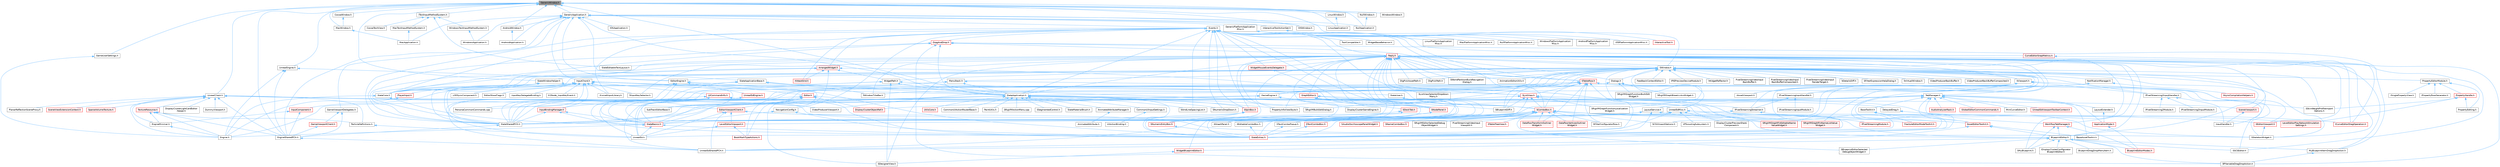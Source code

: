 digraph "GenericWindow.h"
{
 // INTERACTIVE_SVG=YES
 // LATEX_PDF_SIZE
  bgcolor="transparent";
  edge [fontname=Helvetica,fontsize=10,labelfontname=Helvetica,labelfontsize=10];
  node [fontname=Helvetica,fontsize=10,shape=box,height=0.2,width=0.4];
  Node1 [id="Node000001",label="GenericWindow.h",height=0.2,width=0.4,color="gray40", fillcolor="grey60", style="filled", fontcolor="black",tooltip=" "];
  Node1 -> Node2 [id="edge1_Node000001_Node000002",dir="back",color="steelblue1",style="solid",tooltip=" "];
  Node2 [id="Node000002",label="AndroidWindow.h",height=0.2,width=0.4,color="grey40", fillcolor="white", style="filled",URL="$d8/d2f/AndroidWindow_8h.html",tooltip=" "];
  Node2 -> Node3 [id="edge2_Node000002_Node000003",dir="back",color="steelblue1",style="solid",tooltip=" "];
  Node3 [id="Node000003",label="AndroidApplication.h",height=0.2,width=0.4,color="grey40", fillcolor="white", style="filled",URL="$dd/de4/AndroidApplication_8h.html",tooltip=" "];
  Node1 -> Node4 [id="edge3_Node000001_Node000004",dir="back",color="steelblue1",style="solid",tooltip=" "];
  Node4 [id="Node000004",label="CocoaWindow.h",height=0.2,width=0.4,color="grey40", fillcolor="white", style="filled",URL="$de/dd0/CocoaWindow_8h.html",tooltip=" "];
  Node4 -> Node5 [id="edge4_Node000004_Node000005",dir="back",color="steelblue1",style="solid",tooltip=" "];
  Node5 [id="Node000005",label="MacWindow.h",height=0.2,width=0.4,color="grey40", fillcolor="white", style="filled",URL="$da/d19/MacWindow_8h.html",tooltip=" "];
  Node5 -> Node6 [id="edge5_Node000005_Node000006",dir="back",color="steelblue1",style="solid",tooltip=" "];
  Node6 [id="Node000006",label="MacApplication.h",height=0.2,width=0.4,color="grey40", fillcolor="white", style="filled",URL="$d9/d82/MacApplication_8h.html",tooltip=" "];
  Node1 -> Node7 [id="edge6_Node000001_Node000007",dir="back",color="steelblue1",style="solid",tooltip=" "];
  Node7 [id="Node000007",label="EngineSharedPCH.h",height=0.2,width=0.4,color="grey40", fillcolor="white", style="filled",URL="$dc/dbb/EngineSharedPCH_8h.html",tooltip=" "];
  Node7 -> Node8 [id="edge7_Node000007_Node000008",dir="back",color="steelblue1",style="solid",tooltip=" "];
  Node8 [id="Node000008",label="UnrealEdSharedPCH.h",height=0.2,width=0.4,color="grey40", fillcolor="white", style="filled",URL="$d1/de6/UnrealEdSharedPCH_8h.html",tooltip=" "];
  Node1 -> Node9 [id="edge8_Node000001_Node000009",dir="back",color="steelblue1",style="solid",tooltip=" "];
  Node9 [id="Node000009",label="GameUserSettings.h",height=0.2,width=0.4,color="grey40", fillcolor="white", style="filled",URL="$d1/d08/GameUserSettings_8h.html",tooltip=" "];
  Node9 -> Node10 [id="edge9_Node000009_Node000010",dir="back",color="steelblue1",style="solid",tooltip=" "];
  Node10 [id="Node000010",label="Engine.h",height=0.2,width=0.4,color="grey40", fillcolor="white", style="filled",URL="$d1/d34/Public_2Engine_8h.html",tooltip=" "];
  Node1 -> Node11 [id="edge10_Node000001_Node000011",dir="back",color="steelblue1",style="solid",tooltip=" "];
  Node11 [id="Node000011",label="GenericApplication.h",height=0.2,width=0.4,color="grey40", fillcolor="white", style="filled",URL="$d2/d23/GenericApplication_8h.html",tooltip=" "];
  Node11 -> Node3 [id="edge11_Node000011_Node000003",dir="back",color="steelblue1",style="solid",tooltip=" "];
  Node11 -> Node2 [id="edge12_Node000011_Node000002",dir="back",color="steelblue1",style="solid",tooltip=" "];
  Node11 -> Node12 [id="edge13_Node000011_Node000012",dir="back",color="steelblue1",style="solid",tooltip=" "];
  Node12 [id="Node000012",label="EditorEngine.h",height=0.2,width=0.4,color="grey40", fillcolor="white", style="filled",URL="$da/d0c/EditorEngine_8h.html",tooltip=" "];
  Node12 -> Node13 [id="edge14_Node000012_Node000013",dir="back",color="steelblue1",style="solid",tooltip=" "];
  Node13 [id="Node000013",label="BookMarkTypeActions.h",height=0.2,width=0.4,color="red", fillcolor="#FFF0F0", style="filled",URL="$d0/d2f/BookMarkTypeActions_8h.html",tooltip=" "];
  Node12 -> Node15 [id="edge15_Node000012_Node000015",dir="back",color="steelblue1",style="solid",tooltip=" "];
  Node15 [id="Node000015",label="Editor.h",height=0.2,width=0.4,color="red", fillcolor="#FFF0F0", style="filled",URL="$de/d6e/Editor_8h.html",tooltip=" "];
  Node15 -> Node13 [id="edge16_Node000015_Node000013",dir="back",color="steelblue1",style="solid",tooltip=" "];
  Node15 -> Node110 [id="edge17_Node000015_Node000110",dir="back",color="steelblue1",style="solid",tooltip=" "];
  Node110 [id="Node000110",label="DisplayClusterObjectRef.h",height=0.2,width=0.4,color="red", fillcolor="#FFF0F0", style="filled",URL="$d9/d87/DisplayClusterObjectRef_8h.html",tooltip=" "];
  Node15 -> Node128 [id="edge18_Node000015_Node000128",dir="back",color="steelblue1",style="solid",tooltip=" "];
  Node128 [id="Node000128",label="EditorViewportClient.h",height=0.2,width=0.4,color="red", fillcolor="#FFF0F0", style="filled",URL="$d4/d41/EditorViewportClient_8h.html",tooltip=" "];
  Node128 -> Node134 [id="edge19_Node000128_Node000134",dir="back",color="steelblue1",style="solid",tooltip=" "];
  Node134 [id="Node000134",label="LevelEditorViewport.h",height=0.2,width=0.4,color="red", fillcolor="#FFF0F0", style="filled",URL="$d4/ddf/LevelEditorViewport_8h.html",tooltip=" "];
  Node134 -> Node13 [id="edge20_Node000134_Node000013",dir="back",color="steelblue1",style="solid",tooltip=" "];
  Node134 -> Node125 [id="edge21_Node000134_Node000125",dir="back",color="steelblue1",style="solid",tooltip=" "];
  Node125 [id="Node000125",label="UnrealEd.h",height=0.2,width=0.4,color="grey40", fillcolor="white", style="filled",URL="$d2/d5f/UnrealEd_8h.html",tooltip=" "];
  Node128 -> Node137 [id="edge22_Node000128_Node000137",dir="back",color="steelblue1",style="solid",tooltip=" "];
  Node137 [id="Node000137",label="SEditorViewport.h",height=0.2,width=0.4,color="red", fillcolor="#FFF0F0", style="filled",URL="$dd/de0/SEditorViewport_8h.html",tooltip=" "];
  Node137 -> Node147 [id="edge23_Node000137_Node000147",dir="back",color="steelblue1",style="solid",tooltip=" "];
  Node147 [id="Node000147",label="SSkeletonWidget.h",height=0.2,width=0.4,color="grey40", fillcolor="white", style="filled",URL="$dd/da7/SSkeletonWidget_8h.html",tooltip=" "];
  Node128 -> Node147 [id="edge24_Node000128_Node000147",dir="back",color="steelblue1",style="solid",tooltip=" "];
  Node128 -> Node125 [id="edge25_Node000128_Node000125",dir="back",color="steelblue1",style="solid",tooltip=" "];
  Node128 -> Node8 [id="edge26_Node000128_Node000008",dir="back",color="steelblue1",style="solid",tooltip=" "];
  Node15 -> Node188 [id="edge27_Node000015_Node000188",dir="back",color="steelblue1",style="solid",tooltip=" "];
  Node188 [id="Node000188",label="SubTrackEditorBase.h",height=0.2,width=0.4,color="grey40", fillcolor="white", style="filled",URL="$db/d33/SubTrackEditorBase_8h.html",tooltip=" "];
  Node15 -> Node125 [id="edge28_Node000015_Node000125",dir="back",color="steelblue1",style="solid",tooltip=" "];
  Node15 -> Node189 [id="edge29_Node000015_Node000189",dir="back",color="steelblue1",style="solid",tooltip=" "];
  Node189 [id="Node000189",label="UnrealEdMisc.h",height=0.2,width=0.4,color="grey40", fillcolor="white", style="filled",URL="$da/d70/UnrealEdMisc_8h.html",tooltip=" "];
  Node189 -> Node190 [id="edge30_Node000189_Node000190",dir="back",color="steelblue1",style="solid",tooltip=" "];
  Node190 [id="Node000190",label="AssetEditorToolkit.h",height=0.2,width=0.4,color="red", fillcolor="#FFF0F0", style="filled",URL="$d9/d8b/AssetEditorToolkit_8h.html",tooltip=" "];
  Node190 -> Node139 [id="edge31_Node000190_Node000139",dir="back",color="steelblue1",style="solid",tooltip=" "];
  Node139 [id="Node000139",label="BaseAssetToolkit.h",height=0.2,width=0.4,color="grey40", fillcolor="white", style="filled",URL="$d4/d85/BaseAssetToolkit_8h.html",tooltip=" "];
  Node190 -> Node192 [id="edge32_Node000190_Node000192",dir="back",color="steelblue1",style="solid",tooltip=" "];
  Node192 [id="Node000192",label="BlueprintEditor.h",height=0.2,width=0.4,color="grey40", fillcolor="white", style="filled",URL="$df/d7d/BlueprintEditor_8h.html",tooltip=" "];
  Node192 -> Node193 [id="edge33_Node000192_Node000193",dir="back",color="steelblue1",style="solid",tooltip=" "];
  Node193 [id="Node000193",label="BPVariableDragDropAction.h",height=0.2,width=0.4,color="grey40", fillcolor="white", style="filled",URL="$dd/d23/BPVariableDragDropAction_8h.html",tooltip=" "];
  Node192 -> Node194 [id="edge34_Node000192_Node000194",dir="back",color="steelblue1",style="solid",tooltip=" "];
  Node194 [id="Node000194",label="BlueprintDragDropMenuItem.h",height=0.2,width=0.4,color="grey40", fillcolor="white", style="filled",URL="$dc/deb/BlueprintDragDropMenuItem_8h.html",tooltip=" "];
  Node192 -> Node195 [id="edge35_Node000192_Node000195",dir="back",color="steelblue1",style="solid",tooltip=" "];
  Node195 [id="Node000195",label="BlueprintEditorModes.h",height=0.2,width=0.4,color="red", fillcolor="#FFF0F0", style="filled",URL="$d9/d70/BlueprintEditorModes_8h.html",tooltip=" "];
  Node192 -> Node197 [id="edge36_Node000192_Node000197",dir="back",color="steelblue1",style="solid",tooltip=" "];
  Node197 [id="Node000197",label="IDisplayClusterConfigurator\lBlueprintEditor.h",height=0.2,width=0.4,color="grey40", fillcolor="white", style="filled",URL="$dd/d4b/IDisplayClusterConfiguratorBlueprintEditor_8h.html",tooltip=" "];
  Node192 -> Node198 [id="edge37_Node000192_Node000198",dir="back",color="steelblue1",style="solid",tooltip=" "];
  Node198 [id="Node000198",label="MyBlueprintItemDragDropAction.h",height=0.2,width=0.4,color="grey40", fillcolor="white", style="filled",URL="$da/d11/MyBlueprintItemDragDropAction_8h.html",tooltip=" "];
  Node198 -> Node193 [id="edge38_Node000198_Node000193",dir="back",color="steelblue1",style="solid",tooltip=" "];
  Node192 -> Node199 [id="edge39_Node000192_Node000199",dir="back",color="steelblue1",style="solid",tooltip=" "];
  Node199 [id="Node000199",label="SBlueprintEditorSelected\lDebugObjectWidget.h",height=0.2,width=0.4,color="grey40", fillcolor="white", style="filled",URL="$de/d6c/SBlueprintEditorSelectedDebugObjectWidget_8h.html",tooltip=" "];
  Node192 -> Node200 [id="edge40_Node000192_Node000200",dir="back",color="steelblue1",style="solid",tooltip=" "];
  Node200 [id="Node000200",label="SMyBlueprint.h",height=0.2,width=0.4,color="grey40", fillcolor="white", style="filled",URL="$d3/d34/SMyBlueprint_8h.html",tooltip=" "];
  Node192 -> Node201 [id="edge41_Node000192_Node000201",dir="back",color="steelblue1",style="solid",tooltip=" "];
  Node201 [id="Node000201",label="SSCSEditor.h",height=0.2,width=0.4,color="grey40", fillcolor="white", style="filled",URL="$d0/d2e/SSCSEditor_8h.html",tooltip=" "];
  Node192 -> Node202 [id="edge42_Node000192_Node000202",dir="back",color="steelblue1",style="solid",tooltip=" "];
  Node202 [id="Node000202",label="WidgetBlueprintEditor.h",height=0.2,width=0.4,color="red", fillcolor="#FFF0F0", style="filled",URL="$d6/d04/WidgetBlueprintEditor_8h.html",tooltip=" "];
  Node202 -> Node203 [id="edge43_Node000202_Node000203",dir="back",color="steelblue1",style="solid",tooltip=" "];
  Node203 [id="Node000203",label="SDesignerView.h",height=0.2,width=0.4,color="grey40", fillcolor="white", style="filled",URL="$d2/d14/SDesignerView_8h.html",tooltip=" "];
  Node190 -> Node8 [id="edge44_Node000190_Node000008",dir="back",color="steelblue1",style="solid",tooltip=" "];
  Node189 -> Node245 [id="edge45_Node000189_Node000245",dir="back",color="steelblue1",style="solid",tooltip=" "];
  Node245 [id="Node000245",label="DisplayClusterPreviewShare\lComponent.h",height=0.2,width=0.4,color="grey40", fillcolor="white", style="filled",URL="$d0/d2c/DisplayClusterPreviewShareComponent_8h.html",tooltip=" "];
  Node189 -> Node246 [id="edge46_Node000189_Node000246",dir="back",color="steelblue1",style="solid",tooltip=" "];
  Node246 [id="Node000246",label="FractureEditorModeToolkit.h",height=0.2,width=0.4,color="red", fillcolor="#FFF0F0", style="filled",URL="$da/d01/FractureEditorModeToolkit_8h.html",tooltip=" "];
  Node189 -> Node134 [id="edge47_Node000189_Node000134",dir="back",color="steelblue1",style="solid",tooltip=" "];
  Node189 -> Node125 [id="edge48_Node000189_Node000125",dir="back",color="steelblue1",style="solid",tooltip=" "];
  Node189 -> Node247 [id="edge49_Node000189_Node000247",dir="back",color="steelblue1",style="solid",tooltip=" "];
  Node247 [id="Node000247",label="VPScoutingSubsystem.h",height=0.2,width=0.4,color="grey40", fillcolor="white", style="filled",URL="$df/d2a/VPScoutingSubsystem_8h.html",tooltip=" "];
  Node15 -> Node8 [id="edge50_Node000015_Node000008",dir="back",color="steelblue1",style="solid",tooltip=" "];
  Node12 -> Node125 [id="edge51_Node000012_Node000125",dir="back",color="steelblue1",style="solid",tooltip=" "];
  Node12 -> Node248 [id="edge52_Node000012_Node000248",dir="back",color="steelblue1",style="solid",tooltip=" "];
  Node248 [id="Node000248",label="UnrealEdEngine.h",height=0.2,width=0.4,color="red", fillcolor="#FFF0F0", style="filled",URL="$d2/d51/UnrealEdEngine_8h.html",tooltip=" "];
  Node248 -> Node125 [id="edge53_Node000248_Node000125",dir="back",color="steelblue1",style="solid",tooltip=" "];
  Node12 -> Node8 [id="edge54_Node000012_Node000008",dir="back",color="steelblue1",style="solid",tooltip=" "];
  Node11 -> Node7 [id="edge55_Node000011_Node000007",dir="back",color="steelblue1",style="solid",tooltip=" "];
  Node11 -> Node250 [id="edge56_Node000011_Node000250",dir="back",color="steelblue1",style="solid",tooltip=" "];
  Node250 [id="Node000250",label="Events.h",height=0.2,width=0.4,color="grey40", fillcolor="white", style="filled",URL="$d0/dbb/Events_8h.html",tooltip=" "];
  Node250 -> Node251 [id="edge57_Node000250_Node000251",dir="back",color="steelblue1",style="solid",tooltip=" "];
  Node251 [id="Node000251",label="ArrangedWidget.h",height=0.2,width=0.4,color="red", fillcolor="#FFF0F0", style="filled",URL="$d9/dca/ArrangedWidget_8h.html",tooltip=" "];
  Node251 -> Node660 [id="edge58_Node000251_Node000660",dir="back",color="steelblue1",style="solid",tooltip=" "];
  Node660 [id="Node000660",label="HittestGrid.h",height=0.2,width=0.4,color="red", fillcolor="#FFF0F0", style="filled",URL="$da/d73/HittestGrid_8h.html",tooltip=" "];
  Node251 -> Node203 [id="edge59_Node000251_Node000203",dir="back",color="steelblue1",style="solid",tooltip=" "];
  Node251 -> Node255 [id="edge60_Node000251_Node000255",dir="back",color="steelblue1",style="solid",tooltip=" "];
  Node255 [id="Node000255",label="SNodePanel.h",height=0.2,width=0.4,color="red", fillcolor="#FFF0F0", style="filled",URL="$da/db1/SNodePanel_8h.html",tooltip=" "];
  Node255 -> Node277 [id="edge61_Node000255_Node000277",dir="back",color="steelblue1",style="solid",tooltip=" "];
  Node277 [id="Node000277",label="SGraphPanel.h",height=0.2,width=0.4,color="grey40", fillcolor="white", style="filled",URL="$d2/dcf/SGraphPanel_8h.html",tooltip=" "];
  Node251 -> Node315 [id="edge62_Node000251_Node000315",dir="back",color="steelblue1",style="solid",tooltip=" "];
  Node315 [id="Node000315",label="SlateCore.h",height=0.2,width=0.4,color="grey40", fillcolor="white", style="filled",URL="$dc/d03/SlateCore_8h.html",tooltip=" "];
  Node315 -> Node10 [id="edge63_Node000315_Node000010",dir="back",color="steelblue1",style="solid",tooltip=" "];
  Node315 -> Node316 [id="edge64_Node000315_Node000316",dir="back",color="steelblue1",style="solid",tooltip=" "];
  Node316 [id="Node000316",label="SlateBasics.h",height=0.2,width=0.4,color="red", fillcolor="#FFF0F0", style="filled",URL="$da/d2f/SlateBasics_8h.html",tooltip=" "];
  Node316 -> Node10 [id="edge65_Node000316_Node000010",dir="back",color="steelblue1",style="solid",tooltip=" "];
  Node316 -> Node318 [id="edge66_Node000316_Node000318",dir="back",color="steelblue1",style="solid",tooltip=" "];
  Node318 [id="Node000318",label="SlateExtras.h",height=0.2,width=0.4,color="red", fillcolor="#FFF0F0", style="filled",URL="$d8/dec/SlateExtras_8h.html",tooltip=" "];
  Node316 -> Node125 [id="edge67_Node000316_Node000125",dir="back",color="steelblue1",style="solid",tooltip=" "];
  Node251 -> Node319 [id="edge68_Node000251_Node000319",dir="back",color="steelblue1",style="solid",tooltip=" "];
  Node319 [id="Node000319",label="SlateSharedPCH.h",height=0.2,width=0.4,color="grey40", fillcolor="white", style="filled",URL="$d1/dfc/SlateSharedPCH_8h.html",tooltip=" "];
  Node319 -> Node7 [id="edge69_Node000319_Node000007",dir="back",color="steelblue1",style="solid",tooltip=" "];
  Node251 -> Node656 [id="edge70_Node000251_Node000656",dir="back",color="steelblue1",style="solid",tooltip=" "];
  Node656 [id="Node000656",label="WidgetPath.h",height=0.2,width=0.4,color="grey40", fillcolor="white", style="filled",URL="$d0/d7f/WidgetPath_8h.html",tooltip=" "];
  Node656 -> Node203 [id="edge71_Node000656_Node000203",dir="back",color="steelblue1",style="solid",tooltip=" "];
  Node656 -> Node545 [id="edge72_Node000656_Node000545",dir="back",color="steelblue1",style="solid",tooltip=" "];
  Node545 [id="Node000545",label="SlateApplication.h",height=0.2,width=0.4,color="grey40", fillcolor="white", style="filled",URL="$db/d28/SlateApplication_8h.html",tooltip=" "];
  Node545 -> Node546 [id="edge73_Node000545_Node000546",dir="back",color="steelblue1",style="solid",tooltip=" "];
  Node546 [id="Node000546",label="AnimatedAttributeManager.h",height=0.2,width=0.4,color="grey40", fillcolor="white", style="filled",URL="$d8/d68/AnimatedAttributeManager_8h.html",tooltip=" "];
  Node546 -> Node547 [id="edge74_Node000546_Node000547",dir="back",color="steelblue1",style="solid",tooltip=" "];
  Node547 [id="Node000547",label="AnimatedAttribute.h",height=0.2,width=0.4,color="grey40", fillcolor="white", style="filled",URL="$dd/df4/AnimatedAttribute_8h.html",tooltip=" "];
  Node545 -> Node548 [id="edge75_Node000545_Node000548",dir="back",color="steelblue1",style="solid",tooltip=" "];
  Node548 [id="Node000548",label="CommonUIActionRouterBase.h",height=0.2,width=0.4,color="grey40", fillcolor="white", style="filled",URL="$d9/dd5/CommonUIActionRouterBase_8h.html",tooltip=" "];
  Node545 -> Node549 [id="edge76_Node000545_Node000549",dir="back",color="steelblue1",style="solid",tooltip=" "];
  Node549 [id="Node000549",label="CommonUIInputSettings.h",height=0.2,width=0.4,color="grey40", fillcolor="white", style="filled",URL="$d4/d5b/CommonUIInputSettings_8h.html",tooltip=" "];
  Node549 -> Node550 [id="edge77_Node000549_Node000550",dir="back",color="steelblue1",style="solid",tooltip=" "];
  Node550 [id="Node000550",label="UIActionBinding.h",height=0.2,width=0.4,color="grey40", fillcolor="white", style="filled",URL="$d9/d31/UIActionBinding_8h.html",tooltip=" "];
  Node545 -> Node551 [id="edge78_Node000545_Node000551",dir="back",color="steelblue1",style="solid",tooltip=" "];
  Node551 [id="Node000551",label="DelayedDrag.h",height=0.2,width=0.4,color="grey40", fillcolor="white", style="filled",URL="$d7/d2b/DelayedDrag_8h.html",tooltip=" "];
  Node551 -> Node552 [id="edge79_Node000551_Node000552",dir="back",color="steelblue1",style="solid",tooltip=" "];
  Node552 [id="Node000552",label="ICurveEditorDragOperation.h",height=0.2,width=0.4,color="red", fillcolor="#FFF0F0", style="filled",URL="$d7/d15/ICurveEditorDragOperation_8h.html",tooltip=" "];
  Node545 -> Node576 [id="edge80_Node000545_Node000576",dir="back",color="steelblue1",style="solid",tooltip=" "];
  Node576 [id="Node000576",label="PaintUtils.h",height=0.2,width=0.4,color="grey40", fillcolor="white", style="filled",URL="$d9/da6/PaintUtils_8h.html",tooltip=" "];
  Node545 -> Node477 [id="edge81_Node000545_Node000477",dir="back",color="steelblue1",style="solid",tooltip=" "];
  Node477 [id="Node000477",label="PropertyInfoViewStyle.h",height=0.2,width=0.4,color="grey40", fillcolor="white", style="filled",URL="$d0/da8/PropertyInfoViewStyle_8h.html",tooltip=" "];
  Node545 -> Node365 [id="edge82_Node000545_Node000365",dir="back",color="steelblue1",style="solid",tooltip=" "];
  Node365 [id="Node000365",label="SComboBox.h",height=0.2,width=0.4,color="red", fillcolor="#FFF0F0", style="filled",URL="$d2/dd5/SComboBox_8h.html",tooltip=" "];
  Node365 -> Node366 [id="edge83_Node000365_Node000366",dir="back",color="steelblue1",style="solid",tooltip=" "];
  Node366 [id="Node000366",label="DataflowTransformOutliner\lWidget.h",height=0.2,width=0.4,color="red", fillcolor="#FFF0F0", style="filled",URL="$d8/df9/DataflowTransformOutlinerWidget_8h.html",tooltip=" "];
  Node365 -> Node368 [id="edge84_Node000365_Node000368",dir="back",color="steelblue1",style="solid",tooltip=" "];
  Node368 [id="Node000368",label="DataflowVerticesOutliner\lWidget.h",height=0.2,width=0.4,color="red", fillcolor="#FFF0F0", style="filled",URL="$dd/deb/DataflowVerticesOutlinerWidget_8h.html",tooltip=" "];
  Node365 -> Node369 [id="edge85_Node000365_Node000369",dir="back",color="steelblue1",style="solid",tooltip=" "];
  Node369 [id="Node000369",label="LevelEditorPlayNetworkEmulation\lSettings.h",height=0.2,width=0.4,color="red", fillcolor="#FFF0F0", style="filled",URL="$d4/d35/LevelEditorPlayNetworkEmulationSettings_8h.html",tooltip=" "];
  Node365 -> Node371 [id="edge86_Node000365_Node000371",dir="back",color="steelblue1",style="solid",tooltip=" "];
  Node371 [id="Node000371",label="SAudioOscilloscopePanelWidget.h",height=0.2,width=0.4,color="red", fillcolor="#FFF0F0", style="filled",URL="$db/d7e/SAudioOscilloscopePanelWidget_8h.html",tooltip=" "];
  Node365 -> Node199 [id="edge87_Node000365_Node000199",dir="back",color="steelblue1",style="solid",tooltip=" "];
  Node365 -> Node374 [id="edge88_Node000365_Node000374",dir="back",color="steelblue1",style="solid",tooltip=" "];
  Node374 [id="Node000374",label="SCSVImportOptions.h",height=0.2,width=0.4,color="grey40", fillcolor="white", style="filled",URL="$d7/dfe/SCSVImportOptions_8h.html",tooltip=" "];
  Node365 -> Node375 [id="edge89_Node000365_Node000375",dir="back",color="steelblue1",style="solid",tooltip=" "];
  Node375 [id="Node000375",label="SEditableComboBox.h",height=0.2,width=0.4,color="grey40", fillcolor="white", style="filled",URL="$d0/d8c/SEditableComboBox_8h.html",tooltip=" "];
  Node375 -> Node318 [id="edge90_Node000375_Node000318",dir="back",color="steelblue1",style="solid",tooltip=" "];
  Node365 -> Node376 [id="edge91_Node000365_Node000376",dir="back",color="steelblue1",style="solid",tooltip=" "];
  Node376 [id="Node000376",label="SFilterConfiguratorRow.h",height=0.2,width=0.4,color="grey40", fillcolor="white", style="filled",URL="$d2/d18/SFilterConfiguratorRow_8h.html",tooltip=" "];
  Node365 -> Node377 [id="edge92_Node000365_Node000377",dir="back",color="steelblue1",style="solid",tooltip=" "];
  Node377 [id="Node000377",label="SNameComboBox.h",height=0.2,width=0.4,color="red", fillcolor="#FFF0F0", style="filled",URL="$d8/d4b/SNameComboBox_8h.html",tooltip=" "];
  Node365 -> Node218 [id="edge93_Node000365_Node000218",dir="back",color="steelblue1",style="solid",tooltip=" "];
  Node218 [id="Node000218",label="SRigVMEditorSelectedDebug\lObjectWidget.h",height=0.2,width=0.4,color="grey40", fillcolor="white", style="filled",URL="$d9/dcd/SRigVMEditorSelectedDebugObjectWidget_8h.html",tooltip=" "];
  Node365 -> Node378 [id="edge94_Node000365_Node000378",dir="back",color="steelblue1",style="solid",tooltip=" "];
  Node378 [id="Node000378",label="SRigVMGraphPinEditableName\lValueWidget.h",height=0.2,width=0.4,color="red", fillcolor="#FFF0F0", style="filled",URL="$da/d0c/SRigVMGraphPinEditableNameValueWidget_8h.html",tooltip=" "];
  Node365 -> Node379 [id="edge95_Node000365_Node000379",dir="back",color="steelblue1",style="solid",tooltip=" "];
  Node379 [id="Node000379",label="SRigVMGraphPinNameListValue\lWidget.h",height=0.2,width=0.4,color="red", fillcolor="#FFF0F0", style="filled",URL="$dc/dac/SRigVMGraphPinNameListValueWidget_8h.html",tooltip=" "];
  Node365 -> Node357 [id="edge96_Node000365_Node000357",dir="back",color="steelblue1",style="solid",tooltip=" "];
  Node357 [id="Node000357",label="STableTreeView.h",height=0.2,width=0.4,color="red", fillcolor="#FFF0F0", style="filled",URL="$dd/d46/STableTreeView_8h.html",tooltip=" "];
  Node365 -> Node381 [id="edge97_Node000365_Node000381",dir="back",color="steelblue1",style="solid",tooltip=" "];
  Node381 [id="Node000381",label="STextComboBox.h",height=0.2,width=0.4,color="red", fillcolor="#FFF0F0", style="filled",URL="$d6/d14/STextComboBox_8h.html",tooltip=" "];
  Node381 -> Node318 [id="edge98_Node000381_Node000318",dir="back",color="steelblue1",style="solid",tooltip=" "];
  Node365 -> Node383 [id="edge99_Node000365_Node000383",dir="back",color="steelblue1",style="solid",tooltip=" "];
  Node383 [id="Node000383",label="STextComboPopup.h",height=0.2,width=0.4,color="grey40", fillcolor="white", style="filled",URL="$d1/d76/STextComboPopup_8h.html",tooltip=" "];
  Node383 -> Node318 [id="edge100_Node000383_Node000318",dir="back",color="steelblue1",style="solid",tooltip=" "];
  Node365 -> Node316 [id="edge101_Node000365_Node000316",dir="back",color="steelblue1",style="solid",tooltip=" "];
  Node365 -> Node318 [id="edge102_Node000365_Node000318",dir="back",color="steelblue1",style="solid",tooltip=" "];
  Node365 -> Node319 [id="edge103_Node000365_Node000319",dir="back",color="steelblue1",style="solid",tooltip=" "];
  Node545 -> Node392 [id="edge104_Node000545_Node000392",dir="back",color="steelblue1",style="solid",tooltip=" "];
  Node392 [id="Node000392",label="SGridLineSpacingList.h",height=0.2,width=0.4,color="grey40", fillcolor="white", style="filled",URL="$db/d48/SGridLineSpacingList_8h.html",tooltip=" "];
  Node545 -> Node393 [id="edge105_Node000545_Node000393",dir="back",color="steelblue1",style="solid",tooltip=" "];
  Node393 [id="Node000393",label="SNumericDropDown.h",height=0.2,width=0.4,color="grey40", fillcolor="white", style="filled",URL="$d3/d12/SNumericDropDown_8h.html",tooltip=" "];
  Node545 -> Node217 [id="edge106_Node000545_Node000217",dir="back",color="steelblue1",style="solid",tooltip=" "];
  Node217 [id="Node000217",label="SRigVMActionMenu.cpp",height=0.2,width=0.4,color="grey40", fillcolor="white", style="filled",URL="$dc/d4c/SRigVMActionMenu_8cpp.html",tooltip=" "];
  Node545 -> Node506 [id="edge107_Node000545_Node000506",dir="back",color="steelblue1",style="solid",tooltip=" "];
  Node506 [id="Node000506",label="SRigVMBulkEditDialog.h",height=0.2,width=0.4,color="grey40", fillcolor="white", style="filled",URL="$dd/d89/SRigVMBulkEditDialog_8h.html",tooltip=" "];
  Node545 -> Node407 [id="edge108_Node000545_Node000407",dir="back",color="steelblue1",style="solid",tooltip=" "];
  Node407 [id="Node000407",label="SSegmentedControl.h",height=0.2,width=0.4,color="grey40", fillcolor="white", style="filled",URL="$d3/d4f/SSegmentedControl_8h.html",tooltip=" "];
  Node545 -> Node408 [id="edge109_Node000545_Node000408",dir="back",color="steelblue1",style="solid",tooltip=" "];
  Node408 [id="Node000408",label="SSpinBox.h",height=0.2,width=0.4,color="red", fillcolor="#FFF0F0", style="filled",URL="$d5/da5/SSpinBox_8h.html",tooltip=" "];
  Node408 -> Node397 [id="edge110_Node000408_Node000397",dir="back",color="steelblue1",style="solid",tooltip=" "];
  Node397 [id="Node000397",label="SNumericEntryBox.h",height=0.2,width=0.4,color="red", fillcolor="#FFF0F0", style="filled",URL="$d8/d1a/SNumericEntryBox_8h.html",tooltip=" "];
  Node397 -> Node318 [id="edge111_Node000397_Node000318",dir="back",color="steelblue1",style="solid",tooltip=" "];
  Node408 -> Node316 [id="edge112_Node000408_Node000316",dir="back",color="steelblue1",style="solid",tooltip=" "];
  Node408 -> Node318 [id="edge113_Node000408_Node000318",dir="back",color="steelblue1",style="solid",tooltip=" "];
  Node545 -> Node316 [id="edge114_Node000545_Node000316",dir="back",color="steelblue1",style="solid",tooltip=" "];
  Node545 -> Node318 [id="edge115_Node000545_Node000318",dir="back",color="steelblue1",style="solid",tooltip=" "];
  Node545 -> Node577 [id="edge116_Node000545_Node000577",dir="back",color="steelblue1",style="solid",tooltip=" "];
  Node577 [id="Node000577",label="SlateMaterialBrush.h",height=0.2,width=0.4,color="grey40", fillcolor="white", style="filled",URL="$d0/d58/SlateMaterialBrush_8h.html",tooltip=" "];
  Node545 -> Node319 [id="edge117_Node000545_Node000319",dir="back",color="steelblue1",style="solid",tooltip=" "];
  Node545 -> Node188 [id="edge118_Node000545_Node000188",dir="back",color="steelblue1",style="solid",tooltip=" "];
  Node545 -> Node578 [id="edge119_Node000545_Node000578",dir="back",color="steelblue1",style="solid",tooltip=" "];
  Node578 [id="Node000578",label="UtilsCore.h",height=0.2,width=0.4,color="red", fillcolor="#FFF0F0", style="filled",URL="$d2/d12/UtilsCore_8h.html",tooltip=" "];
  Node656 -> Node315 [id="edge120_Node000656_Node000315",dir="back",color="steelblue1",style="solid",tooltip=" "];
  Node656 -> Node319 [id="edge121_Node000656_Node000319",dir="back",color="steelblue1",style="solid",tooltip=" "];
  Node656 -> Node657 [id="edge122_Node000656_Node000657",dir="back",color="steelblue1",style="solid",tooltip=" "];
  Node657 [id="Node000657",label="SlateUser.h",height=0.2,width=0.4,color="grey40", fillcolor="white", style="filled",URL="$d8/dd5/SlateUser_8h.html",tooltip=" "];
  Node657 -> Node365 [id="edge123_Node000657_Node000365",dir="back",color="steelblue1",style="solid",tooltip=" "];
  Node250 -> Node970 [id="edge124_Node000250_Node000970",dir="back",color="steelblue1",style="solid",tooltip=" "];
  Node970 [id="Node000970",label="CurveEditorSnapMetrics.h",height=0.2,width=0.4,color="red", fillcolor="#FFF0F0", style="filled",URL="$dd/dc6/CurveEditorSnapMetrics_8h.html",tooltip=" "];
  Node970 -> Node552 [id="edge125_Node000970_Node000552",dir="back",color="steelblue1",style="solid",tooltip=" "];
  Node250 -> Node971 [id="edge126_Node000250_Node000971",dir="back",color="steelblue1",style="solid",tooltip=" "];
  Node971 [id="Node000971",label="DragAndDrop.h",height=0.2,width=0.4,color="red", fillcolor="#FFF0F0", style="filled",URL="$db/d14/DragAndDrop_8h.html",tooltip=" "];
  Node971 -> Node193 [id="edge127_Node000971_Node000193",dir="back",color="steelblue1",style="solid",tooltip=" "];
  Node971 -> Node198 [id="edge128_Node000971_Node000198",dir="back",color="steelblue1",style="solid",tooltip=" "];
  Node971 -> Node989 [id="edge129_Node000971_Node000989",dir="back",color="steelblue1",style="solid",tooltip=" "];
  Node989 [id="Node000989",label="Reply.h",height=0.2,width=0.4,color="red", fillcolor="#FFF0F0", style="filled",URL="$dd/dc7/Reply_8h.html",tooltip=" "];
  Node989 -> Node523 [id="edge130_Node000989_Node000523",dir="back",color="steelblue1",style="solid",tooltip=" "];
  Node523 [id="Node000523",label="AnimationEditorUtils.h",height=0.2,width=0.4,color="grey40", fillcolor="white", style="filled",URL="$df/d23/AnimationEditorUtils_8h.html",tooltip=" "];
  Node989 -> Node193 [id="edge131_Node000989_Node000193",dir="back",color="steelblue1",style="solid",tooltip=" "];
  Node989 -> Node192 [id="edge132_Node000989_Node000192",dir="back",color="steelblue1",style="solid",tooltip=" "];
  Node989 -> Node524 [id="edge133_Node000989_Node000524",dir="back",color="steelblue1",style="solid",tooltip=" "];
  Node524 [id="Node000524",label="Dialogs.h",height=0.2,width=0.4,color="grey40", fillcolor="white", style="filled",URL="$d2/d5c/Dialogs_8h.html",tooltip=" "];
  Node524 -> Node525 [id="edge134_Node000524_Node000525",dir="back",color="steelblue1",style="solid",tooltip=" "];
  Node525 [id="Node000525",label="SRigVMGraphBreakLinksWidget.h",height=0.2,width=0.4,color="grey40", fillcolor="white", style="filled",URL="$d8/d4a/SRigVMGraphBreakLinksWidget_8h.html",tooltip=" "];
  Node524 -> Node526 [id="edge135_Node000524_Node000526",dir="back",color="steelblue1",style="solid",tooltip=" "];
  Node526 [id="Node000526",label="SRigVMGraphFunctionBulkEdit\lWidget.h",height=0.2,width=0.4,color="grey40", fillcolor="white", style="filled",URL="$db/dbf/SRigVMGraphFunctionBulkEditWidget_8h.html",tooltip=" "];
  Node524 -> Node494 [id="edge136_Node000524_Node000494",dir="back",color="steelblue1",style="solid",tooltip=" "];
  Node494 [id="Node000494",label="SRigVMGraphFunctionLocalization\lWidget.h",height=0.2,width=0.4,color="grey40", fillcolor="white", style="filled",URL="$dd/d59/SRigVMGraphFunctionLocalizationWidget_8h.html",tooltip=" "];
  Node524 -> Node125 [id="edge137_Node000524_Node000125",dir="back",color="steelblue1",style="solid",tooltip=" "];
  Node989 -> Node527 [id="edge138_Node000989_Node000527",dir="back",color="steelblue1",style="solid",tooltip=" "];
  Node527 [id="Node000527",label="DlgPickAssetPath.h",height=0.2,width=0.4,color="grey40", fillcolor="white", style="filled",URL="$db/d31/DlgPickAssetPath_8h.html",tooltip=" "];
  Node989 -> Node528 [id="edge139_Node000989_Node000528",dir="back",color="steelblue1",style="solid",tooltip=" "];
  Node528 [id="Node000528",label="DlgPickPath.h",height=0.2,width=0.4,color="grey40", fillcolor="white", style="filled",URL="$d9/d16/DlgPickPath_8h.html",tooltip=" "];
  Node989 -> Node709 [id="edge140_Node000989_Node000709",dir="back",color="steelblue1",style="solid",tooltip=" "];
  Node709 [id="Node000709",label="GraphEditor.h",height=0.2,width=0.4,color="red", fillcolor="#FFF0F0", style="filled",URL="$dc/dc5/GraphEditor_8h.html",tooltip=" "];
  Node709 -> Node192 [id="edge141_Node000709_Node000192",dir="back",color="steelblue1",style="solid",tooltip=" "];
  Node709 -> Node349 [id="edge142_Node000709_Node000349",dir="back",color="steelblue1",style="solid",tooltip=" "];
  Node349 [id="Node000349",label="SBlueprintDiff.h",height=0.2,width=0.4,color="grey40", fillcolor="white", style="filled",URL="$de/d6d/SBlueprintDiff_8h.html",tooltip=" "];
  Node709 -> Node277 [id="edge143_Node000709_Node000277",dir="back",color="steelblue1",style="solid",tooltip=" "];
  Node709 -> Node255 [id="edge144_Node000709_Node000255",dir="back",color="steelblue1",style="solid",tooltip=" "];
  Node709 -> Node8 [id="edge145_Node000709_Node000008",dir="back",color="steelblue1",style="solid",tooltip=" "];
  Node709 -> Node202 [id="edge146_Node000709_Node000202",dir="back",color="steelblue1",style="solid",tooltip=" "];
  Node989 -> Node552 [id="edge147_Node000989_Node000552",dir="back",color="steelblue1",style="solid",tooltip=" "];
  Node989 -> Node198 [id="edge148_Node000989_Node000198",dir="back",color="steelblue1",style="solid",tooltip=" "];
  Node989 -> Node477 [id="edge149_Node000989_Node000477",dir="back",color="steelblue1",style="solid",tooltip=" "];
  Node989 -> Node374 [id="edge150_Node000989_Node000374",dir="back",color="steelblue1",style="solid",tooltip=" "];
  Node989 -> Node365 [id="edge151_Node000989_Node000365",dir="back",color="steelblue1",style="solid",tooltip=" "];
  Node989 -> Node203 [id="edge152_Node000989_Node000203",dir="back",color="steelblue1",style="solid",tooltip=" "];
  Node989 -> Node647 [id="edge153_Node000989_Node000647",dir="back",color="steelblue1",style="solid",tooltip=" "];
  Node647 [id="Node000647",label="SDockTab.h",height=0.2,width=0.4,color="red", fillcolor="#FFF0F0", style="filled",URL="$d2/d6f/SDockTab_8h.html",tooltip=" "];
  Node647 -> Node318 [id="edge154_Node000647_Node000318",dir="back",color="steelblue1",style="solid",tooltip=" "];
  Node647 -> Node319 [id="edge155_Node000647_Node000319",dir="back",color="steelblue1",style="solid",tooltip=" "];
  Node989 -> Node375 [id="edge156_Node000989_Node000375",dir="back",color="steelblue1",style="solid",tooltip=" "];
  Node989 -> Node137 [id="edge157_Node000989_Node000137",dir="back",color="steelblue1",style="solid",tooltip=" "];
  Node989 -> Node277 [id="edge158_Node000989_Node000277",dir="back",color="steelblue1",style="solid",tooltip=" "];
  Node989 -> Node800 [id="edge159_Node000989_Node000800",dir="back",color="steelblue1",style="solid",tooltip=" "];
  Node800 [id="Node000800",label="SInputKeySelector.h",height=0.2,width=0.4,color="grey40", fillcolor="white", style="filled",URL="$db/d15/SInputKeySelector_8h.html",tooltip=" "];
  Node989 -> Node492 [id="edge160_Node000989_Node000492",dir="back",color="steelblue1",style="solid",tooltip=" "];
  Node492 [id="Node000492",label="SListView.h",height=0.2,width=0.4,color="red", fillcolor="#FFF0F0", style="filled",URL="$db/db5/SListView_8h.html",tooltip=" "];
  Node492 -> Node349 [id="edge161_Node000492_Node000349",dir="back",color="steelblue1",style="solid",tooltip=" "];
  Node492 -> Node365 [id="edge162_Node000492_Node000365",dir="back",color="steelblue1",style="solid",tooltip=" "];
  Node492 -> Node494 [id="edge163_Node000492_Node000494",dir="back",color="steelblue1",style="solid",tooltip=" "];
  Node492 -> Node378 [id="edge164_Node000492_Node000378",dir="back",color="steelblue1",style="solid",tooltip=" "];
  Node492 -> Node379 [id="edge165_Node000492_Node000379",dir="back",color="steelblue1",style="solid",tooltip=" "];
  Node492 -> Node147 [id="edge166_Node000492_Node000147",dir="back",color="steelblue1",style="solid",tooltip=" "];
  Node492 -> Node316 [id="edge167_Node000492_Node000316",dir="back",color="steelblue1",style="solid",tooltip=" "];
  Node492 -> Node318 [id="edge168_Node000492_Node000318",dir="back",color="steelblue1",style="solid",tooltip=" "];
  Node492 -> Node319 [id="edge169_Node000492_Node000319",dir="back",color="steelblue1",style="solid",tooltip=" "];
  Node989 -> Node516 [id="edge170_Node000989_Node000516",dir="back",color="steelblue1",style="solid",tooltip=" "];
  Node516 [id="Node000516",label="SListViewSelectorDropdown\lMenu.h",height=0.2,width=0.4,color="grey40", fillcolor="white", style="filled",URL="$d4/dc9/SListViewSelectorDropdownMenu_8h.html",tooltip=" "];
  Node989 -> Node200 [id="edge171_Node000989_Node000200",dir="back",color="steelblue1",style="solid",tooltip=" "];
  Node989 -> Node255 [id="edge172_Node000989_Node000255",dir="back",color="steelblue1",style="solid",tooltip=" "];
  Node989 -> Node397 [id="edge173_Node000989_Node000397",dir="back",color="steelblue1",style="solid",tooltip=" "];
  Node989 -> Node378 [id="edge174_Node000989_Node000378",dir="back",color="steelblue1",style="solid",tooltip=" "];
  Node989 -> Node379 [id="edge175_Node000989_Node000379",dir="back",color="steelblue1",style="solid",tooltip=" "];
  Node989 -> Node201 [id="edge176_Node000989_Node000201",dir="back",color="steelblue1",style="solid",tooltip=" "];
  Node989 -> Node147 [id="edge177_Node000989_Node000147",dir="back",color="steelblue1",style="solid",tooltip=" "];
  Node989 -> Node408 [id="edge178_Node000989_Node000408",dir="back",color="steelblue1",style="solid",tooltip=" "];
  Node989 -> Node410 [id="edge179_Node000989_Node000410",dir="back",color="steelblue1",style="solid",tooltip=" "];
  Node410 [id="Node000410",label="STableRow.h",height=0.2,width=0.4,color="red", fillcolor="#FFF0F0", style="filled",URL="$d8/d43/STableRow_8h.html",tooltip=" "];
  Node410 -> Node366 [id="edge180_Node000410_Node000366",dir="back",color="steelblue1",style="solid",tooltip=" "];
  Node410 -> Node368 [id="edge181_Node000410_Node000368",dir="back",color="steelblue1",style="solid",tooltip=" "];
  Node410 -> Node477 [id="edge182_Node000410_Node000477",dir="back",color="steelblue1",style="solid",tooltip=" "];
  Node410 -> Node349 [id="edge183_Node000410_Node000349",dir="back",color="steelblue1",style="solid",tooltip=" "];
  Node410 -> Node365 [id="edge184_Node000410_Node000365",dir="back",color="steelblue1",style="solid",tooltip=" "];
  Node410 -> Node376 [id="edge185_Node000410_Node000376",dir="back",color="steelblue1",style="solid",tooltip=" "];
  Node410 -> Node492 [id="edge186_Node000410_Node000492",dir="back",color="steelblue1",style="solid",tooltip=" "];
  Node410 -> Node516 [id="edge187_Node000410_Node000516",dir="back",color="steelblue1",style="solid",tooltip=" "];
  Node410 -> Node201 [id="edge188_Node000410_Node000201",dir="back",color="steelblue1",style="solid",tooltip=" "];
  Node410 -> Node147 [id="edge189_Node000410_Node000147",dir="back",color="steelblue1",style="solid",tooltip=" "];
  Node410 -> Node518 [id="edge190_Node000410_Node000518",dir="back",color="steelblue1",style="solid",tooltip=" "];
  Node518 [id="Node000518",label="SSkinWeightProfileImport\lOptions.h",height=0.2,width=0.4,color="grey40", fillcolor="white", style="filled",URL="$d9/d21/SSkinWeightProfileImportOptions_8h.html",tooltip=" "];
  Node410 -> Node316 [id="edge191_Node000410_Node000316",dir="back",color="steelblue1",style="solid",tooltip=" "];
  Node410 -> Node318 [id="edge192_Node000410_Node000318",dir="back",color="steelblue1",style="solid",tooltip=" "];
  Node410 -> Node319 [id="edge193_Node000410_Node000319",dir="back",color="steelblue1",style="solid",tooltip=" "];
  Node989 -> Node383 [id="edge194_Node000989_Node000383",dir="back",color="steelblue1",style="solid",tooltip=" "];
  Node989 -> Node628 [id="edge195_Node000989_Node000628",dir="back",color="steelblue1",style="solid",tooltip=" "];
  Node628 [id="Node000628",label="SViewport.h",height=0.2,width=0.4,color="grey40", fillcolor="white", style="filled",URL="$d8/db1/SViewport_8h.html",tooltip=" "];
  Node628 -> Node530 [id="edge196_Node000628_Node000530",dir="back",color="steelblue1",style="solid",tooltip=" "];
  Node530 [id="Node000530",label="GameEngine.h",height=0.2,width=0.4,color="grey40", fillcolor="white", style="filled",URL="$d7/d1f/GameEngine_8h.html",tooltip=" "];
  Node530 -> Node531 [id="edge197_Node000530_Node000531",dir="back",color="steelblue1",style="solid",tooltip=" "];
  Node531 [id="Node000531",label="DisplayClusterGameEngine.h",height=0.2,width=0.4,color="grey40", fillcolor="white", style="filled",URL="$da/d8f/DisplayClusterGameEngine_8h.html",tooltip=" "];
  Node530 -> Node110 [id="edge198_Node000530_Node000110",dir="back",color="steelblue1",style="solid",tooltip=" "];
  Node530 -> Node10 [id="edge199_Node000530_Node000010",dir="back",color="steelblue1",style="solid",tooltip=" "];
  Node628 -> Node629 [id="edge200_Node000628_Node000629",dir="back",color="steelblue1",style="solid",tooltip=" "];
  Node629 [id="Node000629",label="IAssetViewport.h",height=0.2,width=0.4,color="grey40", fillcolor="white", style="filled",URL="$de/d65/IAssetViewport_8h.html",tooltip=" "];
  Node628 -> Node533 [id="edge201_Node000628_Node000533",dir="back",color="steelblue1",style="solid",tooltip=" "];
  Node533 [id="Node000533",label="IPixelStreaming2InputHandler.h",height=0.2,width=0.4,color="grey40", fillcolor="white", style="filled",URL="$df/d15/IPixelStreaming2InputHandler_8h.html",tooltip=" "];
  Node533 -> Node534 [id="edge202_Node000533_Node000534",dir="back",color="steelblue1",style="solid",tooltip=" "];
  Node534 [id="Node000534",label="IPixelStreaming2InputModule.h",height=0.2,width=0.4,color="grey40", fillcolor="white", style="filled",URL="$df/d2f/IPixelStreaming2InputModule_8h.html",tooltip=" "];
  Node533 -> Node535 [id="edge203_Node000533_Node000535",dir="back",color="steelblue1",style="solid",tooltip=" "];
  Node535 [id="Node000535",label="IPixelStreaming2Module.h",height=0.2,width=0.4,color="grey40", fillcolor="white", style="filled",URL="$d5/dad/IPixelStreaming2Module_8h.html",tooltip=" "];
  Node533 -> Node536 [id="edge204_Node000533_Node000536",dir="back",color="steelblue1",style="solid",tooltip=" "];
  Node536 [id="Node000536",label="InputHandler.h",height=0.2,width=0.4,color="grey40", fillcolor="white", style="filled",URL="$df/d2f/InputHandler_8h.html",tooltip=" "];
  Node628 -> Node537 [id="edge205_Node000628_Node000537",dir="back",color="steelblue1",style="solid",tooltip=" "];
  Node537 [id="Node000537",label="IPixelStreamingInputHandler.h",height=0.2,width=0.4,color="grey40", fillcolor="white", style="filled",URL="$d2/d0f/IPixelStreamingInputHandler_8h.html",tooltip=" "];
  Node537 -> Node538 [id="edge206_Node000537_Node000538",dir="back",color="steelblue1",style="solid",tooltip=" "];
  Node538 [id="Node000538",label="IPixelStreamingInputModule.h",height=0.2,width=0.4,color="grey40", fillcolor="white", style="filled",URL="$da/d36/IPixelStreamingInputModule_8h.html",tooltip=" "];
  Node537 -> Node539 [id="edge207_Node000537_Node000539",dir="back",color="steelblue1",style="solid",tooltip=" "];
  Node539 [id="Node000539",label="IPixelStreamingStreamer.h",height=0.2,width=0.4,color="grey40", fillcolor="white", style="filled",URL="$d8/d28/IPixelStreamingStreamer_8h.html",tooltip=" "];
  Node539 -> Node540 [id="edge208_Node000539_Node000540",dir="back",color="steelblue1",style="solid",tooltip=" "];
  Node540 [id="Node000540",label="IPixelStreamingModule.h",height=0.2,width=0.4,color="red", fillcolor="#FFF0F0", style="filled",URL="$d2/d87/IPixelStreamingModule_8h.html",tooltip=" "];
  Node539 -> Node542 [id="edge209_Node000539_Node000542",dir="back",color="steelblue1",style="solid",tooltip=" "];
  Node542 [id="Node000542",label="PixelStreamingVideoInput\lViewport.h",height=0.2,width=0.4,color="grey40", fillcolor="white", style="filled",URL="$d1/dbc/PixelStreamingVideoInputViewport_8h.html",tooltip=" "];
  Node628 -> Node539 [id="edge210_Node000628_Node000539",dir="back",color="steelblue1",style="solid",tooltip=" "];
  Node628 -> Node137 [id="edge211_Node000628_Node000137",dir="back",color="steelblue1",style="solid",tooltip=" "];
  Node628 -> Node316 [id="edge212_Node000628_Node000316",dir="back",color="steelblue1",style="solid",tooltip=" "];
  Node628 -> Node318 [id="edge213_Node000628_Node000318",dir="back",color="steelblue1",style="solid",tooltip=" "];
  Node989 -> Node522 [id="edge214_Node000989_Node000522",dir="back",color="steelblue1",style="solid",tooltip=" "];
  Node522 [id="Node000522",label="SWindow.h",height=0.2,width=0.4,color="grey40", fillcolor="white", style="filled",URL="$d2/d6d/SWindow_8h.html",tooltip=" "];
  Node522 -> Node523 [id="edge215_Node000522_Node000523",dir="back",color="steelblue1",style="solid",tooltip=" "];
  Node522 -> Node192 [id="edge216_Node000522_Node000192",dir="back",color="steelblue1",style="solid",tooltip=" "];
  Node522 -> Node524 [id="edge217_Node000522_Node000524",dir="back",color="steelblue1",style="solid",tooltip=" "];
  Node522 -> Node527 [id="edge218_Node000522_Node000527",dir="back",color="steelblue1",style="solid",tooltip=" "];
  Node522 -> Node528 [id="edge219_Node000522_Node000528",dir="back",color="steelblue1",style="solid",tooltip=" "];
  Node522 -> Node12 [id="edge220_Node000522_Node000012",dir="back",color="steelblue1",style="solid",tooltip=" "];
  Node522 -> Node529 [id="edge221_Node000522_Node000529",dir="back",color="steelblue1",style="solid",tooltip=" "];
  Node529 [id="Node000529",label="FeedbackContextEditor.h",height=0.2,width=0.4,color="grey40", fillcolor="white", style="filled",URL="$de/d93/FeedbackContextEditor_8h.html",tooltip=" "];
  Node522 -> Node530 [id="edge222_Node000522_Node000530",dir="back",color="steelblue1",style="solid",tooltip=" "];
  Node522 -> Node532 [id="edge223_Node000522_Node000532",dir="back",color="steelblue1",style="solid",tooltip=" "];
  Node532 [id="Node000532",label="IPIEPreviewDeviceModule.h",height=0.2,width=0.4,color="grey40", fillcolor="white", style="filled",URL="$d1/d37/IPIEPreviewDeviceModule_8h.html",tooltip=" "];
  Node522 -> Node533 [id="edge224_Node000522_Node000533",dir="back",color="steelblue1",style="solid",tooltip=" "];
  Node522 -> Node537 [id="edge225_Node000522_Node000537",dir="back",color="steelblue1",style="solid",tooltip=" "];
  Node522 -> Node539 [id="edge226_Node000522_Node000539",dir="back",color="steelblue1",style="solid",tooltip=" "];
  Node522 -> Node543 [id="edge227_Node000522_Node000543",dir="back",color="steelblue1",style="solid",tooltip=" "];
  Node543 [id="Node000543",label="IWidgetReflector.h",height=0.2,width=0.4,color="grey40", fillcolor="white", style="filled",URL="$d4/d66/IWidgetReflector_8h.html",tooltip=" "];
  Node522 -> Node536 [id="edge228_Node000522_Node000536",dir="back",color="steelblue1",style="solid",tooltip=" "];
  Node522 -> Node544 [id="edge229_Node000522_Node000544",dir="back",color="steelblue1",style="solid",tooltip=" "];
  Node544 [id="Node000544",label="MenuStack.h",height=0.2,width=0.4,color="grey40", fillcolor="white", style="filled",URL="$d8/d80/MenuStack_8h.html",tooltip=" "];
  Node544 -> Node545 [id="edge230_Node000544_Node000545",dir="back",color="steelblue1",style="solid",tooltip=" "];
  Node544 -> Node316 [id="edge231_Node000544_Node000316",dir="back",color="steelblue1",style="solid",tooltip=" "];
  Node544 -> Node318 [id="edge232_Node000544_Node000318",dir="back",color="steelblue1",style="solid",tooltip=" "];
  Node544 -> Node319 [id="edge233_Node000544_Node000319",dir="back",color="steelblue1",style="solid",tooltip=" "];
  Node522 -> Node580 [id="edge234_Node000522_Node000580",dir="back",color="steelblue1",style="solid",tooltip=" "];
  Node580 [id="Node000580",label="NotificationManager.h",height=0.2,width=0.4,color="grey40", fillcolor="white", style="filled",URL="$dc/dc7/NotificationManager_8h.html",tooltip=" "];
  Node580 -> Node581 [id="edge235_Node000580_Node000581",dir="back",color="steelblue1",style="solid",tooltip=" "];
  Node581 [id="Node000581",label="AsyncCompilationHelpers.h",height=0.2,width=0.4,color="red", fillcolor="#FFF0F0", style="filled",URL="$df/df6/AsyncCompilationHelpers_8h.html",tooltip=" "];
  Node580 -> Node318 [id="edge236_Node000580_Node000318",dir="back",color="steelblue1",style="solid",tooltip=" "];
  Node522 -> Node584 [id="edge237_Node000522_Node000584",dir="back",color="steelblue1",style="solid",tooltip=" "];
  Node584 [id="Node000584",label="PixelStreamingVideoInput\lBackBuffer.h",height=0.2,width=0.4,color="grey40", fillcolor="white", style="filled",URL="$d8/d0b/PixelStreamingVideoInputBackBuffer_8h.html",tooltip=" "];
  Node522 -> Node585 [id="edge238_Node000522_Node000585",dir="back",color="steelblue1",style="solid",tooltip=" "];
  Node585 [id="Node000585",label="PixelStreamingVideoInput\lBackBufferComposited.h",height=0.2,width=0.4,color="grey40", fillcolor="white", style="filled",URL="$d8/d36/PixelStreamingVideoInputBackBufferComposited_8h.html",tooltip=" "];
  Node522 -> Node586 [id="edge239_Node000522_Node000586",dir="back",color="steelblue1",style="solid",tooltip=" "];
  Node586 [id="Node000586",label="PixelStreamingVideoInput\lRenderTarget.h",height=0.2,width=0.4,color="grey40", fillcolor="white", style="filled",URL="$da/de2/PixelStreamingVideoInputRenderTarget_8h.html",tooltip=" "];
  Node522 -> Node587 [id="edge240_Node000522_Node000587",dir="back",color="steelblue1",style="solid",tooltip=" "];
  Node587 [id="Node000587",label="PropertyEditorModule.h",height=0.2,width=0.4,color="grey40", fillcolor="white", style="filled",URL="$d5/d90/PropertyEditorModule_8h.html",tooltip=" "];
  Node587 -> Node588 [id="edge241_Node000587_Node000588",dir="back",color="steelblue1",style="solid",tooltip=" "];
  Node588 [id="Node000588",label="IPropertyRowGenerator.h",height=0.2,width=0.4,color="grey40", fillcolor="white", style="filled",URL="$d0/df2/IPropertyRowGenerator_8h.html",tooltip=" "];
  Node587 -> Node589 [id="edge242_Node000587_Node000589",dir="back",color="steelblue1",style="solid",tooltip=" "];
  Node589 [id="Node000589",label="ISinglePropertyView.h",height=0.2,width=0.4,color="grey40", fillcolor="white", style="filled",URL="$de/d4c/ISinglePropertyView_8h.html",tooltip=" "];
  Node587 -> Node590 [id="edge243_Node000587_Node000590",dir="back",color="steelblue1",style="solid",tooltip=" "];
  Node590 [id="Node000590",label="PropertyEditing.h",height=0.2,width=0.4,color="grey40", fillcolor="white", style="filled",URL="$d9/d30/PropertyEditing_8h.html",tooltip=" "];
  Node587 -> Node591 [id="edge244_Node000587_Node000591",dir="back",color="steelblue1",style="solid",tooltip=" "];
  Node591 [id="Node000591",label="PropertyHandle.h",height=0.2,width=0.4,color="red", fillcolor="#FFF0F0", style="filled",URL="$d7/d90/PropertyHandle_8h.html",tooltip=" "];
  Node591 -> Node369 [id="edge245_Node000591_Node000369",dir="back",color="steelblue1",style="solid",tooltip=" "];
  Node591 -> Node590 [id="edge246_Node000591_Node000590",dir="back",color="steelblue1",style="solid",tooltip=" "];
  Node591 -> Node518 [id="edge247_Node000591_Node000518",dir="back",color="steelblue1",style="solid",tooltip=" "];
  Node522 -> Node349 [id="edge248_Node000522_Node000349",dir="back",color="steelblue1",style="solid",tooltip=" "];
  Node522 -> Node345 [id="edge249_Node000522_Node000345",dir="back",color="steelblue1",style="solid",tooltip=" "];
  Node345 [id="Node000345",label="SDetailsDiff.h",height=0.2,width=0.4,color="grey40", fillcolor="white", style="filled",URL="$da/d09/SDetailsDiff_8h.html",tooltip=" "];
  Node522 -> Node627 [id="edge250_Node000522_Node000627",dir="back",color="steelblue1",style="solid",tooltip=" "];
  Node627 [id="Node000627",label="SFilterExpressionHelpDialog.h",height=0.2,width=0.4,color="grey40", fillcolor="white", style="filled",URL="$d5/dd4/SFilterExpressionHelpDialog_8h.html",tooltip=" "];
  Node522 -> Node506 [id="edge251_Node000522_Node000506",dir="back",color="steelblue1",style="solid",tooltip=" "];
  Node522 -> Node147 [id="edge252_Node000522_Node000147",dir="back",color="steelblue1",style="solid",tooltip=" "];
  Node522 -> Node518 [id="edge253_Node000522_Node000518",dir="back",color="steelblue1",style="solid",tooltip=" "];
  Node522 -> Node628 [id="edge254_Node000522_Node000628",dir="back",color="steelblue1",style="solid",tooltip=" "];
  Node522 -> Node630 [id="edge255_Node000522_Node000630",dir="back",color="steelblue1",style="solid",tooltip=" "];
  Node630 [id="Node000630",label="SVirtualWindow.h",height=0.2,width=0.4,color="grey40", fillcolor="white", style="filled",URL="$d3/dd3/SVirtualWindow_8h.html",tooltip=" "];
  Node522 -> Node631 [id="edge256_Node000522_Node000631",dir="back",color="steelblue1",style="solid",tooltip=" "];
  Node631 [id="Node000631",label="SWindowTitleBar.h",height=0.2,width=0.4,color="grey40", fillcolor="white", style="filled",URL="$d0/dce/SWindowTitleBar_8h.html",tooltip=" "];
  Node522 -> Node632 [id="edge257_Node000522_Node000632",dir="back",color="steelblue1",style="solid",tooltip=" "];
  Node632 [id="Node000632",label="SWorldPartitionBuildNavigation\lDialog.h",height=0.2,width=0.4,color="grey40", fillcolor="white", style="filled",URL="$d0/d61/SWorldPartitionBuildNavigationDialog_8h.html",tooltip=" "];
  Node522 -> Node545 [id="edge258_Node000522_Node000545",dir="back",color="steelblue1",style="solid",tooltip=" "];
  Node522 -> Node315 [id="edge259_Node000522_Node000315",dir="back",color="steelblue1",style="solid",tooltip=" "];
  Node522 -> Node319 [id="edge260_Node000522_Node000319",dir="back",color="steelblue1",style="solid",tooltip=" "];
  Node522 -> Node633 [id="edge261_Node000522_Node000633",dir="back",color="steelblue1",style="solid",tooltip=" "];
  Node633 [id="Node000633",label="SlateWindowHelper.h",height=0.2,width=0.4,color="grey40", fillcolor="white", style="filled",URL="$d4/df3/SlateWindowHelper_8h.html",tooltip=" "];
  Node633 -> Node545 [id="edge262_Node000633_Node000545",dir="back",color="steelblue1",style="solid",tooltip=" "];
  Node633 -> Node315 [id="edge263_Node000633_Node000315",dir="back",color="steelblue1",style="solid",tooltip=" "];
  Node633 -> Node319 [id="edge264_Node000633_Node000319",dir="back",color="steelblue1",style="solid",tooltip=" "];
  Node522 -> Node634 [id="edge265_Node000522_Node000634",dir="back",color="steelblue1",style="solid",tooltip=" "];
  Node634 [id="Node000634",label="TabManager.h",height=0.2,width=0.4,color="grey40", fillcolor="white", style="filled",URL="$db/d9a/TabManager_8h.html",tooltip=" "];
  Node634 -> Node635 [id="edge266_Node000634_Node000635",dir="back",color="steelblue1",style="solid",tooltip=" "];
  Node635 [id="Node000635",label="ApplicationMode.h",height=0.2,width=0.4,color="red", fillcolor="#FFF0F0", style="filled",URL="$df/d11/ApplicationMode_8h.html",tooltip=" "];
  Node635 -> Node195 [id="edge267_Node000635_Node000195",dir="back",color="steelblue1",style="solid",tooltip=" "];
  Node634 -> Node190 [id="edge268_Node000634_Node000190",dir="back",color="steelblue1",style="solid",tooltip=" "];
  Node634 -> Node636 [id="edge269_Node000634_Node000636",dir="back",color="steelblue1",style="solid",tooltip=" "];
  Node636 [id="Node000636",label="AudioAnalyzerRack.h",height=0.2,width=0.4,color="red", fillcolor="#FFF0F0", style="filled",URL="$d1/d25/AudioAnalyzerRack_8h.html",tooltip=" "];
  Node634 -> Node139 [id="edge270_Node000634_Node000139",dir="back",color="steelblue1",style="solid",tooltip=" "];
  Node634 -> Node641 [id="edge271_Node000634_Node000641",dir="back",color="steelblue1",style="solid",tooltip=" "];
  Node641 [id="Node000641",label="BaseToolkit.h",height=0.2,width=0.4,color="grey40", fillcolor="white", style="filled",URL="$db/d07/BaseToolkit_8h.html",tooltip=" "];
  Node641 -> Node190 [id="edge272_Node000641_Node000190",dir="back",color="steelblue1",style="solid",tooltip=" "];
  Node641 -> Node246 [id="edge273_Node000641_Node000246",dir="back",color="steelblue1",style="solid",tooltip=" "];
  Node641 -> Node8 [id="edge274_Node000641_Node000008",dir="back",color="steelblue1",style="solid",tooltip=" "];
  Node634 -> Node642 [id="edge275_Node000634_Node000642",dir="back",color="steelblue1",style="solid",tooltip=" "];
  Node642 [id="Node000642",label="GlobalEditorCommonCommands.h",height=0.2,width=0.4,color="red", fillcolor="#FFF0F0", style="filled",URL="$d3/d5f/GlobalEditorCommonCommands_8h.html",tooltip=" "];
  Node634 -> Node644 [id="edge276_Node000634_Node000644",dir="back",color="steelblue1",style="solid",tooltip=" "];
  Node644 [id="Node000644",label="LayoutExtender.h",height=0.2,width=0.4,color="grey40", fillcolor="white", style="filled",URL="$d8/d91/LayoutExtender_8h.html",tooltip=" "];
  Node644 -> Node635 [id="edge277_Node000644_Node000635",dir="back",color="steelblue1",style="solid",tooltip=" "];
  Node634 -> Node645 [id="edge278_Node000634_Node000645",dir="back",color="steelblue1",style="solid",tooltip=" "];
  Node645 [id="Node000645",label="LayoutService.h",height=0.2,width=0.4,color="grey40", fillcolor="white", style="filled",URL="$d5/d81/LayoutService_8h.html",tooltip=" "];
  Node645 -> Node190 [id="edge279_Node000645_Node000190",dir="back",color="steelblue1",style="solid",tooltip=" "];
  Node645 -> Node316 [id="edge280_Node000645_Node000316",dir="back",color="steelblue1",style="solid",tooltip=" "];
  Node645 -> Node318 [id="edge281_Node000645_Node000318",dir="back",color="steelblue1",style="solid",tooltip=" "];
  Node645 -> Node319 [id="edge282_Node000645_Node000319",dir="back",color="steelblue1",style="solid",tooltip=" "];
  Node634 -> Node646 [id="edge283_Node000634_Node000646",dir="back",color="steelblue1",style="solid",tooltip=" "];
  Node646 [id="Node000646",label="MiniCurveEditor.h",height=0.2,width=0.4,color="grey40", fillcolor="white", style="filled",URL="$d7/dad/MiniCurveEditor_8h.html",tooltip=" "];
  Node634 -> Node647 [id="edge284_Node000634_Node000647",dir="back",color="steelblue1",style="solid",tooltip=" "];
  Node634 -> Node316 [id="edge285_Node000634_Node000316",dir="back",color="steelblue1",style="solid",tooltip=" "];
  Node634 -> Node318 [id="edge286_Node000634_Node000318",dir="back",color="steelblue1",style="solid",tooltip=" "];
  Node634 -> Node319 [id="edge287_Node000634_Node000319",dir="back",color="steelblue1",style="solid",tooltip=" "];
  Node634 -> Node648 [id="edge288_Node000634_Node000648",dir="back",color="steelblue1",style="solid",tooltip=" "];
  Node648 [id="Node000648",label="UnrealEdViewportToolbarContext.h",height=0.2,width=0.4,color="red", fillcolor="#FFF0F0", style="filled",URL="$d0/d9d/UnrealEdViewportToolbarContext_8h.html",tooltip=" "];
  Node634 -> Node241 [id="edge289_Node000634_Node000241",dir="back",color="steelblue1",style="solid",tooltip=" "];
  Node241 [id="Node000241",label="WorkflowTabManager.h",height=0.2,width=0.4,color="red", fillcolor="#FFF0F0", style="filled",URL="$d7/d36/WorkflowTabManager_8h.html",tooltip=" "];
  Node241 -> Node192 [id="edge290_Node000241_Node000192",dir="back",color="steelblue1",style="solid",tooltip=" "];
  Node241 -> Node195 [id="edge291_Node000241_Node000195",dir="back",color="steelblue1",style="solid",tooltip=" "];
  Node241 -> Node200 [id="edge292_Node000241_Node000200",dir="back",color="steelblue1",style="solid",tooltip=" "];
  Node522 -> Node189 [id="edge293_Node000522_Node000189",dir="back",color="steelblue1",style="solid",tooltip=" "];
  Node522 -> Node653 [id="edge294_Node000522_Node000653",dir="back",color="steelblue1",style="solid",tooltip=" "];
  Node653 [id="Node000653",label="VideoProducerBackBuffer.h",height=0.2,width=0.4,color="grey40", fillcolor="white", style="filled",URL="$d0/d18/VideoProducerBackBuffer_8h.html",tooltip=" "];
  Node522 -> Node654 [id="edge295_Node000522_Node000654",dir="back",color="steelblue1",style="solid",tooltip=" "];
  Node654 [id="Node000654",label="VideoProducerBackBufferComposited.h",height=0.2,width=0.4,color="grey40", fillcolor="white", style="filled",URL="$d5/d3e/VideoProducerBackBufferComposited_8h.html",tooltip=" "];
  Node522 -> Node655 [id="edge296_Node000522_Node000655",dir="back",color="steelblue1",style="solid",tooltip=" "];
  Node655 [id="Node000655",label="VideoProducerViewport.h",height=0.2,width=0.4,color="grey40", fillcolor="white", style="filled",URL="$d8/d79/VideoProducerViewport_8h.html",tooltip=" "];
  Node522 -> Node656 [id="edge297_Node000522_Node000656",dir="back",color="steelblue1",style="solid",tooltip=" "];
  Node989 -> Node631 [id="edge298_Node000989_Node000631",dir="back",color="steelblue1",style="solid",tooltip=" "];
  Node989 -> Node632 [id="edge299_Node000989_Node000632",dir="back",color="steelblue1",style="solid",tooltip=" "];
  Node989 -> Node956 [id="edge300_Node000989_Node000956",dir="back",color="steelblue1",style="solid",tooltip=" "];
  Node956 [id="Node000956",label="SceneViewport.h",height=0.2,width=0.4,color="red", fillcolor="#FFF0F0", style="filled",URL="$d2/d22/SceneViewport_8h.html",tooltip=" "];
  Node956 -> Node536 [id="edge301_Node000956_Node000536",dir="back",color="steelblue1",style="solid",tooltip=" "];
  Node989 -> Node545 [id="edge302_Node000989_Node000545",dir="back",color="steelblue1",style="solid",tooltip=" "];
  Node989 -> Node315 [id="edge303_Node000989_Node000315",dir="back",color="steelblue1",style="solid",tooltip=" "];
  Node989 -> Node896 [id="edge304_Node000989_Node000896",dir="back",color="steelblue1",style="solid",tooltip=" "];
  Node896 [id="Node000896",label="SlateEditableTextLayout.h",height=0.2,width=0.4,color="grey40", fillcolor="white", style="filled",URL="$dd/d9e/SlateEditableTextLayout_8h.html",tooltip=" "];
  Node989 -> Node319 [id="edge305_Node000989_Node000319",dir="back",color="steelblue1",style="solid",tooltip=" "];
  Node989 -> Node1275 [id="edge306_Node000989_Node001275",dir="back",color="steelblue1",style="solid",tooltip=" "];
  Node1275 [id="Node001275",label="WidgetMouseEventsDelegate.h",height=0.2,width=0.4,color="red", fillcolor="#FFF0F0", style="filled",URL="$d7/ddb/WidgetMouseEventsDelegate_8h.html",tooltip=" "];
  Node1275 -> Node255 [id="edge307_Node001275_Node000255",dir="back",color="steelblue1",style="solid",tooltip=" "];
  Node989 -> Node241 [id="edge308_Node000989_Node000241",dir="back",color="steelblue1",style="solid",tooltip=" "];
  Node971 -> Node410 [id="edge309_Node000971_Node000410",dir="back",color="steelblue1",style="solid",tooltip=" "];
  Node971 -> Node545 [id="edge310_Node000971_Node000545",dir="back",color="steelblue1",style="solid",tooltip=" "];
  Node971 -> Node315 [id="edge311_Node000971_Node000315",dir="back",color="steelblue1",style="solid",tooltip=" "];
  Node971 -> Node319 [id="edge312_Node000971_Node000319",dir="back",color="steelblue1",style="solid",tooltip=" "];
  Node250 -> Node660 [id="edge313_Node000250_Node000660",dir="back",color="steelblue1",style="solid",tooltip=" "];
  Node250 -> Node1277 [id="edge314_Node000250_Node001277",dir="back",color="steelblue1",style="solid",tooltip=" "];
  Node1277 [id="Node001277",label="KismetInputLibrary.h",height=0.2,width=0.4,color="grey40", fillcolor="white", style="filled",URL="$df/dce/KismetInputLibrary_8h.html",tooltip=" "];
  Node250 -> Node1278 [id="edge315_Node000250_Node001278",dir="back",color="steelblue1",style="solid",tooltip=" "];
  Node1278 [id="Node001278",label="NavigationConfig.h",height=0.2,width=0.4,color="grey40", fillcolor="white", style="filled",URL="$db/d4d/NavigationConfig_8h.html",tooltip=" "];
  Node1278 -> Node316 [id="edge316_Node001278_Node000316",dir="back",color="steelblue1",style="solid",tooltip=" "];
  Node1278 -> Node318 [id="edge317_Node001278_Node000318",dir="back",color="steelblue1",style="solid",tooltip=" "];
  Node250 -> Node989 [id="edge318_Node000250_Node000989",dir="back",color="steelblue1",style="solid",tooltip=" "];
  Node250 -> Node365 [id="edge319_Node000250_Node000365",dir="back",color="steelblue1",style="solid",tooltip=" "];
  Node250 -> Node375 [id="edge320_Node000250_Node000375",dir="back",color="steelblue1",style="solid",tooltip=" "];
  Node250 -> Node277 [id="edge321_Node000250_Node000277",dir="back",color="steelblue1",style="solid",tooltip=" "];
  Node250 -> Node392 [id="edge322_Node000250_Node000392",dir="back",color="steelblue1",style="solid",tooltip=" "];
  Node250 -> Node516 [id="edge323_Node000250_Node000516",dir="back",color="steelblue1",style="solid",tooltip=" "];
  Node250 -> Node393 [id="edge324_Node000250_Node000393",dir="back",color="steelblue1",style="solid",tooltip=" "];
  Node250 -> Node397 [id="edge325_Node000250_Node000397",dir="back",color="steelblue1",style="solid",tooltip=" "];
  Node250 -> Node408 [id="edge326_Node000250_Node000408",dir="back",color="steelblue1",style="solid",tooltip=" "];
  Node250 -> Node410 [id="edge327_Node000250_Node000410",dir="back",color="steelblue1",style="solid",tooltip=" "];
  Node250 -> Node545 [id="edge328_Node000250_Node000545",dir="back",color="steelblue1",style="solid",tooltip=" "];
  Node250 -> Node315 [id="edge329_Node000250_Node000315",dir="back",color="steelblue1",style="solid",tooltip=" "];
  Node250 -> Node319 [id="edge330_Node000250_Node000319",dir="back",color="steelblue1",style="solid",tooltip=" "];
  Node250 -> Node127 [id="edge331_Node000250_Node000127",dir="back",color="steelblue1",style="solid",tooltip=" "];
  Node127 [id="Node000127",label="ToolCompatible.h",height=0.2,width=0.4,color="grey40", fillcolor="white", style="filled",URL="$d4/d38/ToolCompatible_8h.html",tooltip=" "];
  Node250 -> Node1252 [id="edge332_Node000250_Node001252",dir="back",color="steelblue1",style="solid",tooltip=" "];
  Node1252 [id="Node001252",label="WidgetBaseBehavior.h",height=0.2,width=0.4,color="grey40", fillcolor="white", style="filled",URL="$dd/d18/WidgetBaseBehavior_8h.html",tooltip=" "];
  Node250 -> Node1275 [id="edge333_Node000250_Node001275",dir="back",color="steelblue1",style="solid",tooltip=" "];
  Node11 -> Node1279 [id="edge334_Node000011_Node001279",dir="back",color="steelblue1",style="solid",tooltip=" "];
  Node1279 [id="Node001279",label="GameViewportDelegates.h",height=0.2,width=0.4,color="grey40", fillcolor="white", style="filled",URL="$da/dad/GameViewportDelegates_8h.html",tooltip=" "];
  Node1279 -> Node7 [id="edge335_Node001279_Node000007",dir="back",color="steelblue1",style="solid",tooltip=" "];
  Node1279 -> Node1280 [id="edge336_Node001279_Node001280",dir="back",color="steelblue1",style="solid",tooltip=" "];
  Node1280 [id="Node001280",label="GameViewportClient.h",height=0.2,width=0.4,color="red", fillcolor="#FFF0F0", style="filled",URL="$d2/db9/GameViewportClient_8h.html",tooltip=" "];
  Node1280 -> Node7 [id="edge337_Node001280_Node000007",dir="back",color="steelblue1",style="solid",tooltip=" "];
  Node11 -> Node1288 [id="edge338_Node000011_Node001288",dir="back",color="steelblue1",style="solid",tooltip=" "];
  Node1288 [id="Node001288",label="GenericPlatformApplication\lMisc.h",height=0.2,width=0.4,color="grey40", fillcolor="white", style="filled",URL="$d9/d09/GenericPlatformApplicationMisc_8h.html",tooltip=" "];
  Node1288 -> Node1289 [id="edge339_Node001288_Node001289",dir="back",color="steelblue1",style="solid",tooltip=" "];
  Node1289 [id="Node001289",label="AndroidPlatformApplication\lMisc.h",height=0.2,width=0.4,color="grey40", fillcolor="white", style="filled",URL="$d3/d8b/AndroidPlatformApplicationMisc_8h.html",tooltip=" "];
  Node1288 -> Node1290 [id="edge340_Node001288_Node001290",dir="back",color="steelblue1",style="solid",tooltip=" "];
  Node1290 [id="Node001290",label="IOSPlatformApplicationMisc.h",height=0.2,width=0.4,color="grey40", fillcolor="white", style="filled",URL="$de/d0e/IOSPlatformApplicationMisc_8h.html",tooltip=" "];
  Node1288 -> Node1291 [id="edge341_Node001288_Node001291",dir="back",color="steelblue1",style="solid",tooltip=" "];
  Node1291 [id="Node001291",label="LinuxPlatformApplication\lMisc.h",height=0.2,width=0.4,color="grey40", fillcolor="white", style="filled",URL="$d6/d08/LinuxPlatformApplicationMisc_8h.html",tooltip=" "];
  Node1288 -> Node1292 [id="edge342_Node001288_Node001292",dir="back",color="steelblue1",style="solid",tooltip=" "];
  Node1292 [id="Node001292",label="MacPlatformApplicationMisc.h",height=0.2,width=0.4,color="grey40", fillcolor="white", style="filled",URL="$d4/d8c/MacPlatformApplicationMisc_8h.html",tooltip=" "];
  Node1288 -> Node1293 [id="edge343_Node001288_Node001293",dir="back",color="steelblue1",style="solid",tooltip=" "];
  Node1293 [id="Node001293",label="NullPlatformApplicationMisc.h",height=0.2,width=0.4,color="grey40", fillcolor="white", style="filled",URL="$d4/d4b/NullPlatformApplicationMisc_8h.html",tooltip=" "];
  Node1288 -> Node1294 [id="edge344_Node001288_Node001294",dir="back",color="steelblue1",style="solid",tooltip=" "];
  Node1294 [id="Node001294",label="WindowsPlatformApplication\lMisc.h",height=0.2,width=0.4,color="grey40", fillcolor="white", style="filled",URL="$df/d5d/WindowsPlatformApplicationMisc_8h.html",tooltip=" "];
  Node11 -> Node1295 [id="edge345_Node000011_Node001295",dir="back",color="steelblue1",style="solid",tooltip=" "];
  Node1295 [id="Node001295",label="IOSApplication.h",height=0.2,width=0.4,color="grey40", fillcolor="white", style="filled",URL="$de/d94/IOSApplication_8h.html",tooltip=" "];
  Node11 -> Node1296 [id="edge346_Node000011_Node001296",dir="back",color="steelblue1",style="solid",tooltip=" "];
  Node1296 [id="Node001296",label="IOSWindow.h",height=0.2,width=0.4,color="grey40", fillcolor="white", style="filled",URL="$df/db7/IOSWindow_8h.html",tooltip=" "];
  Node11 -> Node1297 [id="edge347_Node000011_Node001297",dir="back",color="steelblue1",style="solid",tooltip=" "];
  Node1297 [id="Node001297",label="InputChord.h",height=0.2,width=0.4,color="grey40", fillcolor="white", style="filled",URL="$da/dfe/InputChord_8h.html",tooltip=" "];
  Node1297 -> Node192 [id="edge348_Node001297_Node000192",dir="back",color="steelblue1",style="solid",tooltip=" "];
  Node1297 -> Node1298 [id="edge349_Node001297_Node001298",dir="back",color="steelblue1",style="solid",tooltip=" "];
  Node1298 [id="Node001298",label="EditorShowFlags.h",height=0.2,width=0.4,color="grey40", fillcolor="white", style="filled",URL="$d2/d28/EditorShowFlags_8h.html",tooltip=" "];
  Node1297 -> Node709 [id="edge350_Node001297_Node000709",dir="back",color="steelblue1",style="solid",tooltip=" "];
  Node1297 -> Node1299 [id="edge351_Node001297_Node001299",dir="back",color="steelblue1",style="solid",tooltip=" "];
  Node1299 [id="Node001299",label="InputBindingManager.h",height=0.2,width=0.4,color="red", fillcolor="#FFF0F0", style="filled",URL="$dd/dcd/InputBindingManager_8h.html",tooltip=" "];
  Node1299 -> Node316 [id="edge352_Node001299_Node000316",dir="back",color="steelblue1",style="solid",tooltip=" "];
  Node1299 -> Node318 [id="edge353_Node001299_Node000318",dir="back",color="steelblue1",style="solid",tooltip=" "];
  Node1299 -> Node319 [id="edge354_Node001299_Node000319",dir="back",color="steelblue1",style="solid",tooltip=" "];
  Node1297 -> Node1315 [id="edge355_Node001297_Node001315",dir="back",color="steelblue1",style="solid",tooltip=" "];
  Node1315 [id="Node001315",label="InputComponent.h",height=0.2,width=0.4,color="red", fillcolor="#FFF0F0", style="filled",URL="$d4/de7/InputComponent_8h.html",tooltip=" "];
  Node1315 -> Node1316 [id="edge356_Node001315_Node001316",dir="back",color="steelblue1",style="solid",tooltip=" "];
  Node1316 [id="Node001316",label="EngineMinimal.h",height=0.2,width=0.4,color="grey40", fillcolor="white", style="filled",URL="$d0/d2c/EngineMinimal_8h.html",tooltip=" "];
  Node1316 -> Node10 [id="edge357_Node001316_Node000010",dir="back",color="steelblue1",style="solid",tooltip=" "];
  Node1315 -> Node7 [id="edge358_Node001315_Node000007",dir="back",color="steelblue1",style="solid",tooltip=" "];
  Node1297 -> Node1320 [id="edge359_Node001297_Node001320",dir="back",color="steelblue1",style="solid",tooltip=" "];
  Node1320 [id="Node001320",label="InputKeyDelegateBinding.h",height=0.2,width=0.4,color="grey40", fillcolor="white", style="filled",URL="$d8/d40/InputKeyDelegateBinding_8h.html",tooltip=" "];
  Node1297 -> Node1054 [id="edge360_Node001297_Node001054",dir="back",color="steelblue1",style="solid",tooltip=" "];
  Node1054 [id="Node001054",label="K2Node_InputKeyEvent.h",height=0.2,width=0.4,color="grey40", fillcolor="white", style="filled",URL="$df/d76/K2Node__InputKeyEvent_8h.html",tooltip=" "];
  Node1297 -> Node1277 [id="edge361_Node001297_Node001277",dir="back",color="steelblue1",style="solid",tooltip=" "];
  Node1297 -> Node1321 [id="edge362_Node001297_Node001321",dir="back",color="steelblue1",style="solid",tooltip=" "];
  Node1321 [id="Node001321",label="LODSyncComponent.h",height=0.2,width=0.4,color="grey40", fillcolor="white", style="filled",URL="$d0/dbf/LODSyncComponent_8h.html",tooltip=" "];
  Node1297 -> Node1308 [id="edge363_Node001297_Node001308",dir="back",color="steelblue1",style="solid",tooltip=" "];
  Node1308 [id="Node001308",label="PersonaCommonCommands.cpp",height=0.2,width=0.4,color="grey40", fillcolor="white", style="filled",URL="$d6/d4b/PersonaCommonCommands_8cpp.html",tooltip=" "];
  Node1297 -> Node1322 [id="edge364_Node001297_Node001322",dir="back",color="steelblue1",style="solid",tooltip=" "];
  Node1322 [id="Node001322",label="PlayerInput.h",height=0.2,width=0.4,color="red", fillcolor="#FFF0F0", style="filled",URL="$d0/d03/PlayerInput_8h.html",tooltip=" "];
  Node1322 -> Node10 [id="edge365_Node001322_Node000010",dir="back",color="steelblue1",style="solid",tooltip=" "];
  Node1297 -> Node800 [id="edge366_Node001297_Node000800",dir="back",color="steelblue1",style="solid",tooltip=" "];
  Node1297 -> Node255 [id="edge367_Node001297_Node000255",dir="back",color="steelblue1",style="solid",tooltip=" "];
  Node1297 -> Node316 [id="edge368_Node001297_Node000316",dir="back",color="steelblue1",style="solid",tooltip=" "];
  Node1297 -> Node318 [id="edge369_Node001297_Node000318",dir="back",color="steelblue1",style="solid",tooltip=" "];
  Node1297 -> Node319 [id="edge370_Node001297_Node000319",dir="back",color="steelblue1",style="solid",tooltip=" "];
  Node1297 -> Node1323 [id="edge371_Node001297_Node001323",dir="back",color="steelblue1",style="solid",tooltip=" "];
  Node1323 [id="Node001323",label="UICommandInfo.h",height=0.2,width=0.4,color="red", fillcolor="#FFF0F0", style="filled",URL="$d8/db0/UICommandInfo_8h.html",tooltip=" "];
  Node1323 -> Node1299 [id="edge372_Node001323_Node001299",dir="back",color="steelblue1",style="solid",tooltip=" "];
  Node1323 -> Node1308 [id="edge373_Node001323_Node001308",dir="back",color="steelblue1",style="solid",tooltip=" "];
  Node1323 -> Node316 [id="edge374_Node001323_Node000316",dir="back",color="steelblue1",style="solid",tooltip=" "];
  Node1323 -> Node318 [id="edge375_Node001323_Node000318",dir="back",color="steelblue1",style="solid",tooltip=" "];
  Node1323 -> Node319 [id="edge376_Node001323_Node000319",dir="back",color="steelblue1",style="solid",tooltip=" "];
  Node11 -> Node1345 [id="edge377_Node000011_Node001345",dir="back",color="steelblue1",style="solid",tooltip=" "];
  Node1345 [id="Node001345",label="InteractiveToolActionSet.h",height=0.2,width=0.4,color="grey40", fillcolor="white", style="filled",URL="$df/dc9/InteractiveToolActionSet_8h.html",tooltip=" "];
  Node1345 -> Node1346 [id="edge378_Node001345_Node001346",dir="back",color="steelblue1",style="solid",tooltip=" "];
  Node1346 [id="Node001346",label="InteractiveTool.h",height=0.2,width=0.4,color="red", fillcolor="#FFF0F0", style="filled",URL="$d5/d55/InteractiveTool_8h.html",tooltip=" "];
  Node11 -> Node1532 [id="edge379_Node000011_Node001532",dir="back",color="steelblue1",style="solid",tooltip=" "];
  Node1532 [id="Node001532",label="LinuxApplication.h",height=0.2,width=0.4,color="grey40", fillcolor="white", style="filled",URL="$d7/d88/LinuxApplication_8h.html",tooltip=" "];
  Node11 -> Node6 [id="edge380_Node000011_Node000006",dir="back",color="steelblue1",style="solid",tooltip=" "];
  Node11 -> Node1533 [id="edge381_Node000011_Node001533",dir="back",color="steelblue1",style="solid",tooltip=" "];
  Node1533 [id="Node001533",label="NullApplication.h",height=0.2,width=0.4,color="grey40", fillcolor="white", style="filled",URL="$d8/deb/NullApplication_8h.html",tooltip=" "];
  Node11 -> Node545 [id="edge382_Node000011_Node000545",dir="back",color="steelblue1",style="solid",tooltip=" "];
  Node11 -> Node1251 [id="edge383_Node000011_Node001251",dir="back",color="steelblue1",style="solid",tooltip=" "];
  Node1251 [id="Node001251",label="SlateApplicationBase.h",height=0.2,width=0.4,color="grey40", fillcolor="white", style="filled",URL="$d2/dfe/SlateApplicationBase_8h.html",tooltip=" "];
  Node1251 -> Node492 [id="edge384_Node001251_Node000492",dir="back",color="steelblue1",style="solid",tooltip=" "];
  Node1251 -> Node631 [id="edge385_Node001251_Node000631",dir="back",color="steelblue1",style="solid",tooltip=" "];
  Node1251 -> Node545 [id="edge386_Node001251_Node000545",dir="back",color="steelblue1",style="solid",tooltip=" "];
  Node1251 -> Node315 [id="edge387_Node001251_Node000315",dir="back",color="steelblue1",style="solid",tooltip=" "];
  Node1251 -> Node319 [id="edge388_Node001251_Node000319",dir="back",color="steelblue1",style="solid",tooltip=" "];
  Node11 -> Node1534 [id="edge389_Node000011_Node001534",dir="back",color="steelblue1",style="solid",tooltip=" "];
  Node1534 [id="Node001534",label="WindowsApplication.h",height=0.2,width=0.4,color="grey40", fillcolor="white", style="filled",URL="$d8/d4c/WindowsApplication_8h.html",tooltip=" "];
  Node1 -> Node1296 [id="edge390_Node000001_Node001296",dir="back",color="steelblue1",style="solid",tooltip=" "];
  Node1 -> Node1535 [id="edge391_Node000001_Node001535",dir="back",color="steelblue1",style="solid",tooltip=" "];
  Node1535 [id="Node001535",label="ITextInputMethodSystem.h",height=0.2,width=0.4,color="grey40", fillcolor="white", style="filled",URL="$d3/df7/ITextInputMethodSystem_8h.html",tooltip=" "];
  Node1535 -> Node1536 [id="edge392_Node001535_Node001536",dir="back",color="steelblue1",style="solid",tooltip=" "];
  Node1536 [id="Node001536",label="CocoaTextView.h",height=0.2,width=0.4,color="grey40", fillcolor="white", style="filled",URL="$d4/dd8/CocoaTextView_8h.html",tooltip=" "];
  Node1535 -> Node1537 [id="edge393_Node001535_Node001537",dir="back",color="steelblue1",style="solid",tooltip=" "];
  Node1537 [id="Node001537",label="MacTextInputMethodSystem.h",height=0.2,width=0.4,color="grey40", fillcolor="white", style="filled",URL="$d9/d25/MacTextInputMethodSystem_8h.html",tooltip=" "];
  Node1537 -> Node6 [id="edge394_Node001537_Node000006",dir="back",color="steelblue1",style="solid",tooltip=" "];
  Node1535 -> Node896 [id="edge395_Node001535_Node000896",dir="back",color="steelblue1",style="solid",tooltip=" "];
  Node1535 -> Node1538 [id="edge396_Node001535_Node001538",dir="back",color="steelblue1",style="solid",tooltip=" "];
  Node1538 [id="Node001538",label="WindowsTextInputMethodSystem.h",height=0.2,width=0.4,color="grey40", fillcolor="white", style="filled",URL="$dc/ddc/WindowsTextInputMethodSystem_8h.html",tooltip=" "];
  Node1538 -> Node1534 [id="edge397_Node001538_Node001534",dir="back",color="steelblue1",style="solid",tooltip=" "];
  Node1 -> Node1532 [id="edge398_Node000001_Node001532",dir="back",color="steelblue1",style="solid",tooltip=" "];
  Node1 -> Node1539 [id="edge399_Node000001_Node001539",dir="back",color="steelblue1",style="solid",tooltip=" "];
  Node1539 [id="Node001539",label="LinuxWindow.h",height=0.2,width=0.4,color="grey40", fillcolor="white", style="filled",URL="$dc/d75/LinuxWindow_8h.html",tooltip=" "];
  Node1539 -> Node1532 [id="edge400_Node001539_Node001532",dir="back",color="steelblue1",style="solid",tooltip=" "];
  Node1 -> Node5 [id="edge401_Node000001_Node000005",dir="back",color="steelblue1",style="solid",tooltip=" "];
  Node1 -> Node1533 [id="edge402_Node000001_Node001533",dir="back",color="steelblue1",style="solid",tooltip=" "];
  Node1 -> Node1540 [id="edge403_Node000001_Node001540",dir="back",color="steelblue1",style="solid",tooltip=" "];
  Node1540 [id="Node001540",label="NullWindow.h",height=0.2,width=0.4,color="grey40", fillcolor="white", style="filled",URL="$d6/d9d/NullWindow_8h.html",tooltip=" "];
  Node1540 -> Node1533 [id="edge404_Node001540_Node001533",dir="back",color="steelblue1",style="solid",tooltip=" "];
  Node1 -> Node522 [id="edge405_Node000001_Node000522",dir="back",color="steelblue1",style="solid",tooltip=" "];
  Node1 -> Node545 [id="edge406_Node000001_Node000545",dir="back",color="steelblue1",style="solid",tooltip=" "];
  Node1 -> Node633 [id="edge407_Node000001_Node000633",dir="back",color="steelblue1",style="solid",tooltip=" "];
  Node1 -> Node1541 [id="edge408_Node000001_Node001541",dir="back",color="steelblue1",style="solid",tooltip=" "];
  Node1541 [id="Node001541",label="UnrealClient.h",height=0.2,width=0.4,color="grey40", fillcolor="white", style="filled",URL="$d8/daf/UnrealClient_8h.html",tooltip=" "];
  Node1541 -> Node1542 [id="edge409_Node001541_Node001542",dir="back",color="steelblue1",style="solid",tooltip=" "];
  Node1542 [id="Node001542",label="DisplayClusterLightCardEditor\lHelper.h",height=0.2,width=0.4,color="grey40", fillcolor="white", style="filled",URL="$d5/d0b/DisplayClusterLightCardEditorHelper_8h.html",tooltip=" "];
  Node1541 -> Node1543 [id="edge410_Node001541_Node001543",dir="back",color="steelblue1",style="solid",tooltip=" "];
  Node1543 [id="Node001543",label="DummyViewport.h",height=0.2,width=0.4,color="grey40", fillcolor="white", style="filled",URL="$db/d20/DummyViewport_8h.html",tooltip=" "];
  Node1541 -> Node128 [id="edge411_Node001541_Node000128",dir="back",color="steelblue1",style="solid",tooltip=" "];
  Node1541 -> Node10 [id="edge412_Node001541_Node000010",dir="back",color="steelblue1",style="solid",tooltip=" "];
  Node1541 -> Node1316 [id="edge413_Node001541_Node001316",dir="back",color="steelblue1",style="solid",tooltip=" "];
  Node1541 -> Node7 [id="edge414_Node001541_Node000007",dir="back",color="steelblue1",style="solid",tooltip=" "];
  Node1541 -> Node1544 [id="edge415_Node001541_Node001544",dir="back",color="steelblue1",style="solid",tooltip=" "];
  Node1544 [id="Node001544",label="ParticleDefinitions.h",height=0.2,width=0.4,color="grey40", fillcolor="white", style="filled",URL="$db/dde/ParticleDefinitions_8h.html",tooltip=" "];
  Node1544 -> Node125 [id="edge416_Node001544_Node000125",dir="back",color="steelblue1",style="solid",tooltip=" "];
  Node1541 -> Node542 [id="edge417_Node001541_Node000542",dir="back",color="steelblue1",style="solid",tooltip=" "];
  Node1541 -> Node1545 [id="edge418_Node001541_Node001545",dir="back",color="steelblue1",style="solid",tooltip=" "];
  Node1545 [id="Node001545",label="PlanarReflectionSceneProxy.h",height=0.2,width=0.4,color="grey40", fillcolor="white", style="filled",URL="$d7/df8/PlanarReflectionSceneProxy_8h.html",tooltip=" "];
  Node1541 -> Node1546 [id="edge419_Node001541_Node001546",dir="back",color="steelblue1",style="solid",tooltip=" "];
  Node1546 [id="Node001546",label="SceneViewExtensionContext.h",height=0.2,width=0.4,color="red", fillcolor="#FFF0F0", style="filled",URL="$d6/d1c/SceneViewExtensionContext_8h.html",tooltip=" "];
  Node1541 -> Node956 [id="edge420_Node001541_Node000956",dir="back",color="steelblue1",style="solid",tooltip=" "];
  Node1541 -> Node1557 [id="edge421_Node001541_Node001557",dir="back",color="steelblue1",style="solid",tooltip=" "];
  Node1557 [id="Node001557",label="SparseVolumeTexture.h",height=0.2,width=0.4,color="red", fillcolor="#FFF0F0", style="filled",URL="$d4/df8/SparseVolumeTexture_8h.html",tooltip=" "];
  Node1541 -> Node1559 [id="edge422_Node001541_Node001559",dir="back",color="steelblue1",style="solid",tooltip=" "];
  Node1559 [id="Node001559",label="TextureResource.h",height=0.2,width=0.4,color="red", fillcolor="#FFF0F0", style="filled",URL="$dd/df3/TextureResource_8h.html",tooltip=" "];
  Node1559 -> Node10 [id="edge423_Node001559_Node000010",dir="back",color="steelblue1",style="solid",tooltip=" "];
  Node1559 -> Node1316 [id="edge424_Node001559_Node001316",dir="back",color="steelblue1",style="solid",tooltip=" "];
  Node1559 -> Node7 [id="edge425_Node001559_Node000007",dir="back",color="steelblue1",style="solid",tooltip=" "];
  Node1559 -> Node1544 [id="edge426_Node001559_Node001544",dir="back",color="steelblue1",style="solid",tooltip=" "];
  Node1541 -> Node655 [id="edge427_Node001541_Node000655",dir="back",color="steelblue1",style="solid",tooltip=" "];
  Node1 -> Node1565 [id="edge428_Node000001_Node001565",dir="back",color="steelblue1",style="solid",tooltip=" "];
  Node1565 [id="Node001565",label="UnrealEngine.h",height=0.2,width=0.4,color="grey40", fillcolor="white", style="filled",URL="$d1/d4b/UnrealEngine_8h.html",tooltip=" "];
  Node1565 -> Node12 [id="edge429_Node001565_Node000012",dir="back",color="steelblue1",style="solid",tooltip=" "];
  Node1565 -> Node10 [id="edge430_Node001565_Node000010",dir="back",color="steelblue1",style="solid",tooltip=" "];
  Node1565 -> Node7 [id="edge431_Node001565_Node000007",dir="back",color="steelblue1",style="solid",tooltip=" "];
  Node1 -> Node1566 [id="edge432_Node000001_Node001566",dir="back",color="steelblue1",style="solid",tooltip=" "];
  Node1566 [id="Node001566",label="WindowsWindow.h",height=0.2,width=0.4,color="grey40", fillcolor="white", style="filled",URL="$db/d02/WindowsWindow_8h.html",tooltip=" "];
}
